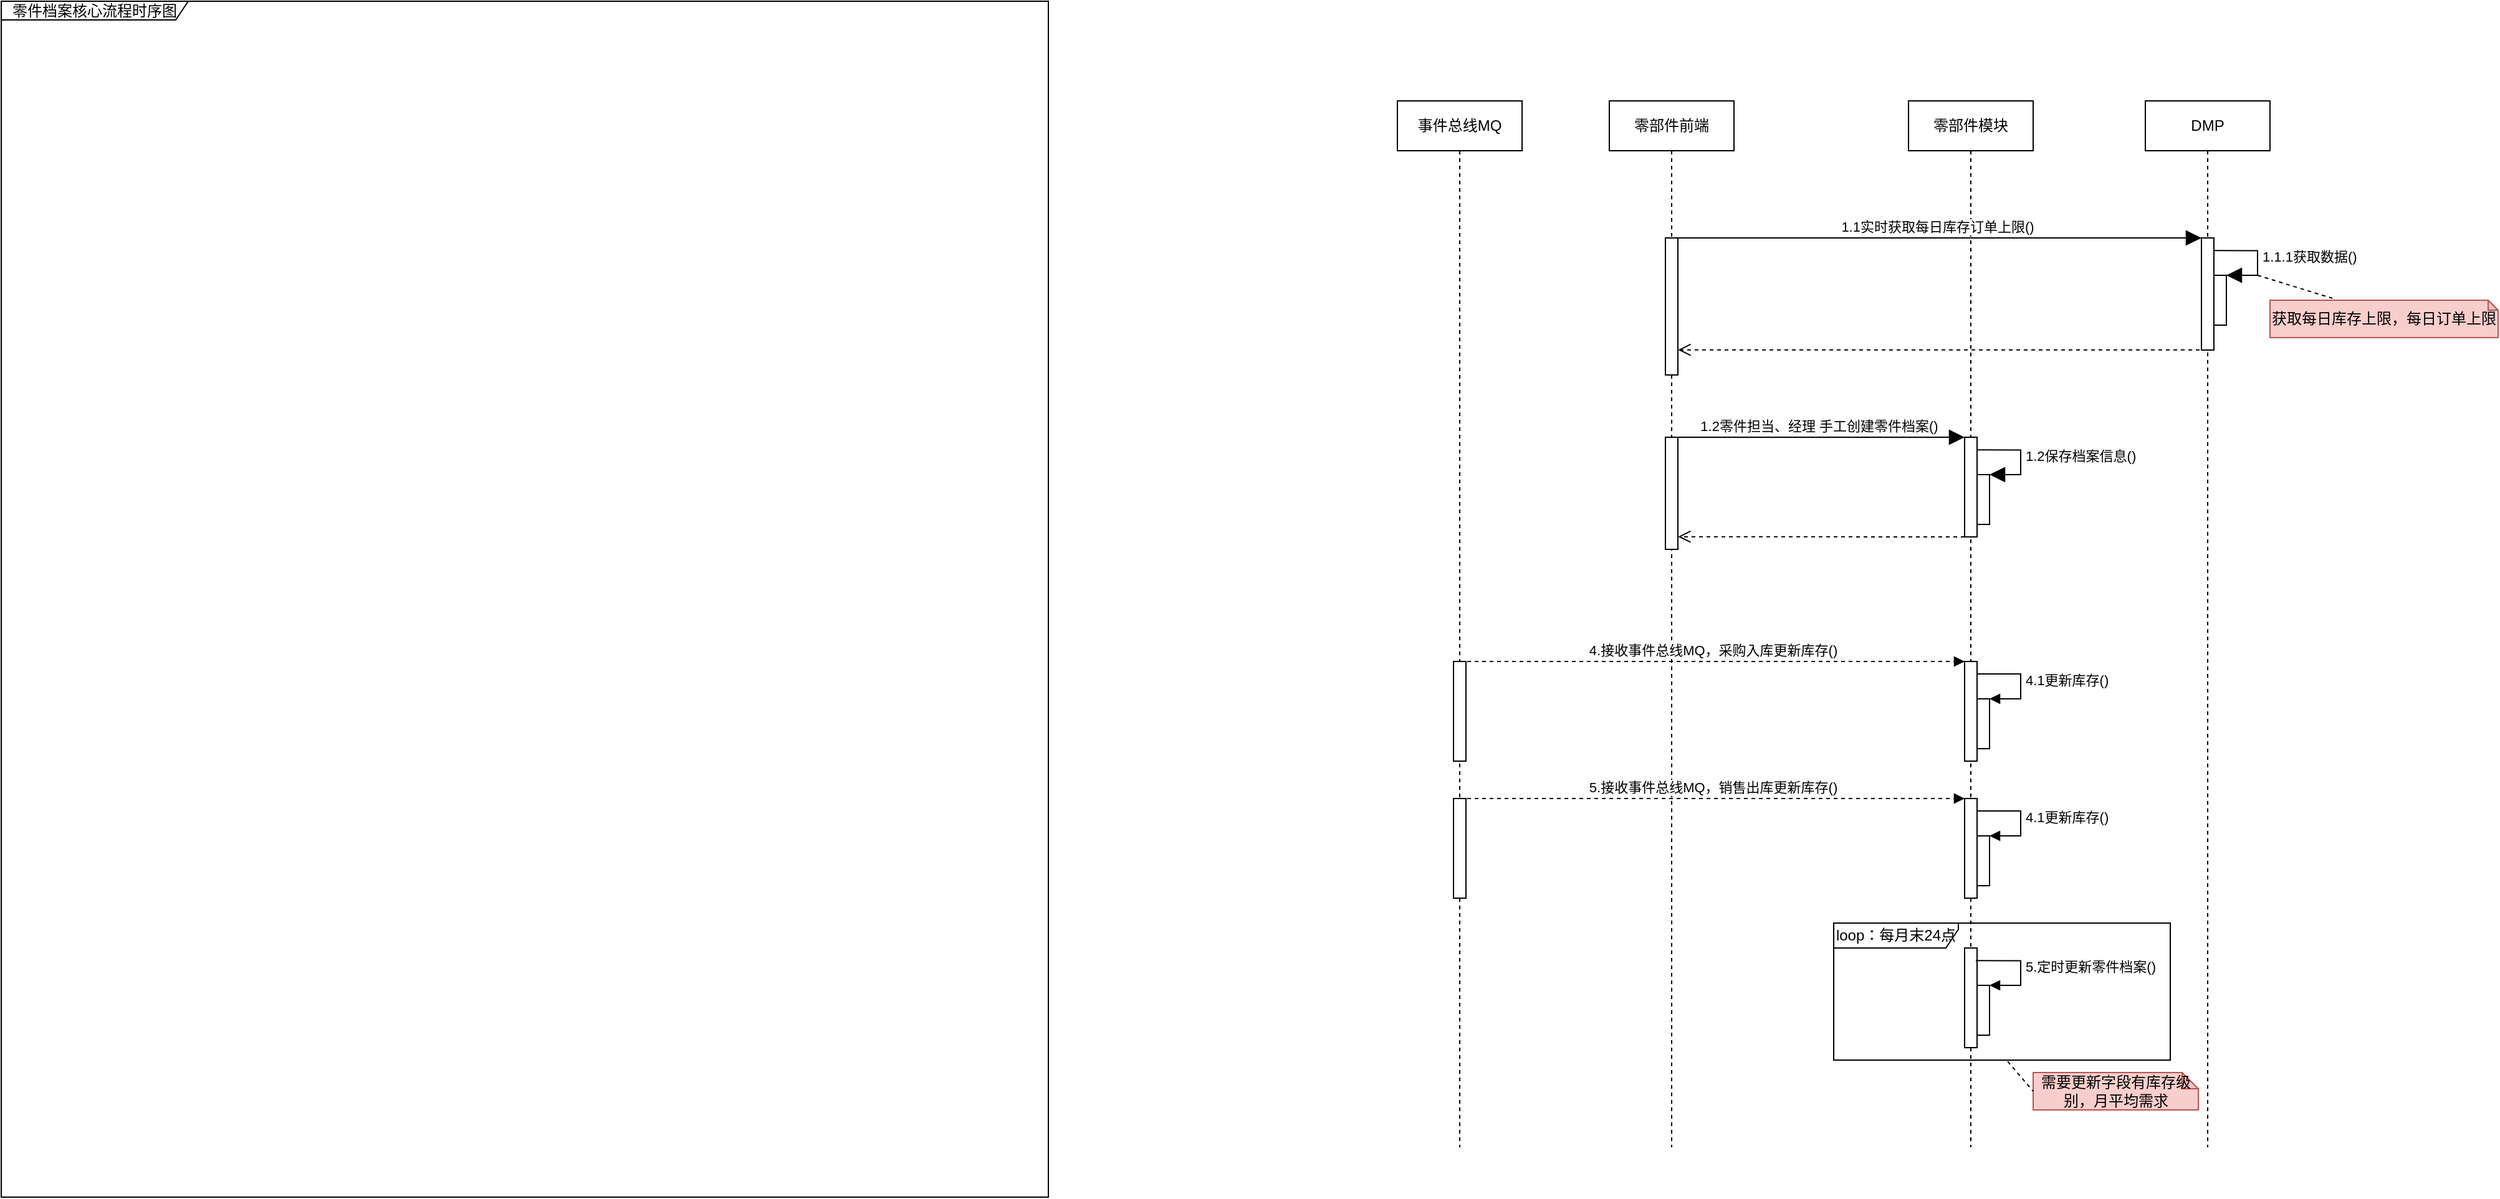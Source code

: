 <mxfile version="16.2.7" type="github" pages="5">
  <diagram id="lNsWtbDS4W3nq3S98e4k" name="时序图">
    <mxGraphModel dx="3204" dy="829" grid="1" gridSize="10" guides="1" tooltips="1" connect="1" arrows="1" fold="1" page="1" pageScale="1" pageWidth="827" pageHeight="1169" math="0" shadow="0">
      <root>
        <mxCell id="0" />
        <mxCell id="1" parent="0" />
        <mxCell id="JzbQq2mm33j0v5oRrmCY-1" value="零部件前端" style="shape=umlLifeline;perimeter=lifelinePerimeter;whiteSpace=wrap;html=1;container=1;collapsible=0;recursiveResize=0;outlineConnect=0;fillColor=#FFFFFF;" parent="1" vertex="1">
          <mxGeometry x="200" y="160" width="100" height="840" as="geometry" />
        </mxCell>
        <mxCell id="JzbQq2mm33j0v5oRrmCY-2" value="零部件模块" style="shape=umlLifeline;perimeter=lifelinePerimeter;whiteSpace=wrap;html=1;container=1;collapsible=0;recursiveResize=0;outlineConnect=0;fillColor=#FFFFFF;" parent="1" vertex="1">
          <mxGeometry x="440" y="160" width="100" height="840" as="geometry" />
        </mxCell>
        <mxCell id="3HUosEOKUJIBVcVZZFC8-4" value="" style="html=1;points=[];perimeter=orthogonalPerimeter;fillColor=#FFFFFF;" vertex="1" parent="JzbQq2mm33j0v5oRrmCY-2">
          <mxGeometry x="45" y="450" width="10" height="80" as="geometry" />
        </mxCell>
        <mxCell id="3HUosEOKUJIBVcVZZFC8-7" value="" style="html=1;points=[];perimeter=orthogonalPerimeter;fillColor=#FFFFFF;" vertex="1" parent="JzbQq2mm33j0v5oRrmCY-2">
          <mxGeometry x="55" y="480" width="10" height="40" as="geometry" />
        </mxCell>
        <mxCell id="3HUosEOKUJIBVcVZZFC8-8" value="4.1更新库存()" style="edgeStyle=orthogonalEdgeStyle;html=1;align=left;spacingLeft=2;endArrow=block;rounded=0;entryX=1;entryY=0;exitX=1.029;exitY=0.125;exitDx=0;exitDy=0;exitPerimeter=0;" edge="1" target="3HUosEOKUJIBVcVZZFC8-7" parent="JzbQq2mm33j0v5oRrmCY-2" source="3HUosEOKUJIBVcVZZFC8-4">
          <mxGeometry relative="1" as="geometry">
            <mxPoint x="60" y="460" as="sourcePoint" />
            <Array as="points">
              <mxPoint x="90" y="460" />
              <mxPoint x="90" y="480" />
            </Array>
          </mxGeometry>
        </mxCell>
        <mxCell id="3HUosEOKUJIBVcVZZFC8-14" value="" style="html=1;points=[];perimeter=orthogonalPerimeter;fillColor=#FFFFFF;" vertex="1" parent="JzbQq2mm33j0v5oRrmCY-2">
          <mxGeometry x="45" y="680" width="10" height="80" as="geometry" />
        </mxCell>
        <mxCell id="3HUosEOKUJIBVcVZZFC8-15" value="" style="html=1;points=[];perimeter=orthogonalPerimeter;fillColor=#FFFFFF;" vertex="1" parent="JzbQq2mm33j0v5oRrmCY-2">
          <mxGeometry x="55" y="710" width="10" height="40" as="geometry" />
        </mxCell>
        <mxCell id="3HUosEOKUJIBVcVZZFC8-16" value="5.定时更新零件档案()" style="edgeStyle=orthogonalEdgeStyle;html=1;align=left;spacingLeft=2;endArrow=block;rounded=0;entryX=1;entryY=0;exitX=0.904;exitY=0.127;exitDx=0;exitDy=0;exitPerimeter=0;" edge="1" target="3HUosEOKUJIBVcVZZFC8-15" parent="JzbQq2mm33j0v5oRrmCY-2" source="3HUosEOKUJIBVcVZZFC8-14">
          <mxGeometry relative="1" as="geometry">
            <mxPoint x="60" y="690" as="sourcePoint" />
            <Array as="points">
              <mxPoint x="90" y="690" />
              <mxPoint x="90" y="710" />
            </Array>
          </mxGeometry>
        </mxCell>
        <mxCell id="Kxamir6cGaUyaSLpq8aT-2" value="" style="html=1;points=[];perimeter=orthogonalPerimeter;fillColor=#FFFFFF;" parent="1" vertex="1">
          <mxGeometry x="245" y="430" width="10" height="90" as="geometry" />
        </mxCell>
        <mxCell id="Kxamir6cGaUyaSLpq8aT-3" value="" style="html=1;points=[];perimeter=orthogonalPerimeter;fillColor=#FFFFFF;" parent="1" vertex="1">
          <mxGeometry x="485" y="430" width="10" height="80" as="geometry" />
        </mxCell>
        <mxCell id="Kxamir6cGaUyaSLpq8aT-4" value="" style="html=1;points=[];perimeter=orthogonalPerimeter;fillColor=#FFFFFF;" parent="1" vertex="1">
          <mxGeometry x="495" y="460" width="10" height="40" as="geometry" />
        </mxCell>
        <mxCell id="Kxamir6cGaUyaSLpq8aT-5" value="1.2保存档案信息()" style="edgeStyle=orthogonalEdgeStyle;html=1;align=left;spacingLeft=2;endArrow=block;rounded=0;entryX=1;entryY=0;endSize=10;exitX=1.015;exitY=0.127;exitDx=0;exitDy=0;exitPerimeter=0;" parent="1" source="Kxamir6cGaUyaSLpq8aT-3" target="Kxamir6cGaUyaSLpq8aT-4" edge="1">
          <mxGeometry relative="1" as="geometry">
            <mxPoint x="60" y="280" as="sourcePoint" />
            <Array as="points">
              <mxPoint x="530" y="440" />
              <mxPoint x="530" y="460" />
            </Array>
          </mxGeometry>
        </mxCell>
        <mxCell id="Kxamir6cGaUyaSLpq8aT-6" value="1.2零件担当、经理 手工创建零件档案()" style="html=1;verticalAlign=bottom;endArrow=block;entryX=0;entryY=0;rounded=0;endSize=10;" parent="1" target="Kxamir6cGaUyaSLpq8aT-3" edge="1">
          <mxGeometry relative="1" as="geometry">
            <mxPoint x="250" y="430" as="sourcePoint" />
          </mxGeometry>
        </mxCell>
        <mxCell id="Kxamir6cGaUyaSLpq8aT-7" value="" style="html=1;verticalAlign=bottom;endArrow=open;dashed=1;endSize=8;exitX=0;exitY=0.95;rounded=0;entryX=1.017;entryY=0.948;entryDx=0;entryDy=0;entryPerimeter=0;" parent="1" edge="1">
          <mxGeometry relative="1" as="geometry">
            <mxPoint x="255.17" y="509.84" as="targetPoint" />
            <mxPoint x="485" y="510" as="sourcePoint" />
          </mxGeometry>
        </mxCell>
        <mxCell id="Kxamir6cGaUyaSLpq8aT-8" value="零件档案核心流程时序图" style="shape=umlFrame;whiteSpace=wrap;html=1;fillColor=#FFFFFF;width=150;height=15;" parent="1" vertex="1">
          <mxGeometry x="-1090" y="80" width="840" height="960" as="geometry" />
        </mxCell>
        <mxCell id="3HUosEOKUJIBVcVZZFC8-2" value="事件总线MQ" style="shape=umlLifeline;perimeter=lifelinePerimeter;whiteSpace=wrap;html=1;container=1;collapsible=0;recursiveResize=0;outlineConnect=0;fillColor=#FFFFFF;" vertex="1" parent="1">
          <mxGeometry x="30" y="160" width="100" height="840" as="geometry" />
        </mxCell>
        <mxCell id="3HUosEOKUJIBVcVZZFC8-3" value="" style="html=1;points=[];perimeter=orthogonalPerimeter;fillColor=#FFFFFF;" vertex="1" parent="3HUosEOKUJIBVcVZZFC8-2">
          <mxGeometry x="45" y="450" width="10" height="80" as="geometry" />
        </mxCell>
        <mxCell id="3HUosEOKUJIBVcVZZFC8-5" value="4.接收事件总线MQ，采购入库更新库存()" style="html=1;verticalAlign=bottom;endArrow=block;entryX=0;entryY=0;rounded=0;dashed=1;" edge="1" target="3HUosEOKUJIBVcVZZFC8-4" parent="1">
          <mxGeometry relative="1" as="geometry">
            <mxPoint x="80" y="610" as="sourcePoint" />
          </mxGeometry>
        </mxCell>
        <mxCell id="3HUosEOKUJIBVcVZZFC8-9" value="" style="html=1;points=[];perimeter=orthogonalPerimeter;fillColor=#FFFFFF;" vertex="1" parent="1">
          <mxGeometry x="485" y="720" width="10" height="80" as="geometry" />
        </mxCell>
        <mxCell id="3HUosEOKUJIBVcVZZFC8-10" value="" style="html=1;points=[];perimeter=orthogonalPerimeter;fillColor=#FFFFFF;" vertex="1" parent="1">
          <mxGeometry x="495" y="750" width="10" height="40" as="geometry" />
        </mxCell>
        <mxCell id="3HUosEOKUJIBVcVZZFC8-11" value="4.1更新库存()" style="edgeStyle=orthogonalEdgeStyle;html=1;align=left;spacingLeft=2;endArrow=block;rounded=0;entryX=1;entryY=0;exitX=1.029;exitY=0.125;exitDx=0;exitDy=0;exitPerimeter=0;" edge="1" parent="1" source="3HUosEOKUJIBVcVZZFC8-9" target="3HUosEOKUJIBVcVZZFC8-10">
          <mxGeometry relative="1" as="geometry">
            <mxPoint x="60" y="570" as="sourcePoint" />
            <Array as="points">
              <mxPoint x="530" y="730" />
              <mxPoint x="530" y="750" />
            </Array>
          </mxGeometry>
        </mxCell>
        <mxCell id="3HUosEOKUJIBVcVZZFC8-12" value="" style="html=1;points=[];perimeter=orthogonalPerimeter;fillColor=#FFFFFF;" vertex="1" parent="1">
          <mxGeometry x="75" y="720" width="10" height="80" as="geometry" />
        </mxCell>
        <mxCell id="3HUosEOKUJIBVcVZZFC8-13" value="5.接收事件总线MQ，销售出库更新库存()" style="html=1;verticalAlign=bottom;endArrow=block;entryX=0;entryY=0;rounded=0;dashed=1;" edge="1" parent="1" target="3HUosEOKUJIBVcVZZFC8-9">
          <mxGeometry relative="1" as="geometry">
            <mxPoint x="80" y="720" as="sourcePoint" />
          </mxGeometry>
        </mxCell>
        <mxCell id="3HUosEOKUJIBVcVZZFC8-17" value="loop：每月末24点" style="shape=umlFrame;whiteSpace=wrap;html=1;fillColor=#FFFFFF;width=100;height=20;" vertex="1" parent="1">
          <mxGeometry x="380" y="820" width="270" height="110" as="geometry" />
        </mxCell>
        <mxCell id="3HUosEOKUJIBVcVZZFC8-18" value="需要更新字段有库存级别，月平均需求" style="shape=note;whiteSpace=wrap;html=1;backgroundOutline=1;darkOpacity=0.05;fillColor=#f8cecc;size=13;strokeColor=#b85450;" vertex="1" parent="1">
          <mxGeometry x="540" y="940" width="132.5" height="30" as="geometry" />
        </mxCell>
        <mxCell id="3HUosEOKUJIBVcVZZFC8-19" value="" style="endArrow=none;dashed=1;html=1;rounded=0;entryX=0;entryY=0.5;entryDx=0;entryDy=0;entryPerimeter=0;exitX=0.517;exitY=1.01;exitDx=0;exitDy=0;exitPerimeter=0;" edge="1" parent="1" source="3HUosEOKUJIBVcVZZFC8-17" target="3HUosEOKUJIBVcVZZFC8-18">
          <mxGeometry width="50" height="50" relative="1" as="geometry">
            <mxPoint x="800" y="790" as="sourcePoint" />
            <mxPoint x="850" y="740" as="targetPoint" />
          </mxGeometry>
        </mxCell>
        <mxCell id="7WFcRuY0L4WxOT2ca1TB-1" value="" style="html=1;points=[];perimeter=orthogonalPerimeter;fillColor=#FFFFFF;" vertex="1" parent="1">
          <mxGeometry x="245" y="270" width="10" height="110" as="geometry" />
        </mxCell>
        <mxCell id="7WFcRuY0L4WxOT2ca1TB-3" value="" style="html=1;points=[];perimeter=orthogonalPerimeter;fillColor=#FFFFFF;" vertex="1" parent="1">
          <mxGeometry x="685" y="300" width="10" height="40" as="geometry" />
        </mxCell>
        <mxCell id="7WFcRuY0L4WxOT2ca1TB-4" value="1.1.1获取数据()" style="edgeStyle=orthogonalEdgeStyle;html=1;align=left;spacingLeft=2;endArrow=block;rounded=0;entryX=1;entryY=0;endSize=10;exitX=1.015;exitY=0.127;exitDx=0;exitDy=0;exitPerimeter=0;" edge="1" parent="1" target="7WFcRuY0L4WxOT2ca1TB-3">
          <mxGeometry relative="1" as="geometry">
            <mxPoint x="685.15" y="280.16" as="sourcePoint" />
            <Array as="points">
              <mxPoint x="720" y="280" />
              <mxPoint x="720" y="300" />
            </Array>
          </mxGeometry>
        </mxCell>
        <mxCell id="7WFcRuY0L4WxOT2ca1TB-5" value="1.1实时获取每日库存订单上限()" style="html=1;verticalAlign=bottom;endArrow=block;entryX=0;entryY=0;rounded=0;endSize=10;" edge="1" parent="1">
          <mxGeometry relative="1" as="geometry">
            <mxPoint x="250" y="270" as="sourcePoint" />
            <mxPoint x="675" y="270" as="targetPoint" />
          </mxGeometry>
        </mxCell>
        <mxCell id="7WFcRuY0L4WxOT2ca1TB-6" value="" style="html=1;verticalAlign=bottom;endArrow=open;dashed=1;endSize=8;rounded=0;entryX=1.017;entryY=0.948;entryDx=0;entryDy=0;entryPerimeter=0;" edge="1" parent="1">
          <mxGeometry relative="1" as="geometry">
            <mxPoint x="255.17" y="359.84" as="targetPoint" />
            <mxPoint x="679.5" y="359.84" as="sourcePoint" />
          </mxGeometry>
        </mxCell>
        <mxCell id="7WFcRuY0L4WxOT2ca1TB-8" value="DMP" style="shape=umlLifeline;perimeter=lifelinePerimeter;whiteSpace=wrap;html=1;container=1;collapsible=0;recursiveResize=0;outlineConnect=0;fillColor=#FFFFFF;" vertex="1" parent="1">
          <mxGeometry x="630" y="160" width="100" height="840" as="geometry" />
        </mxCell>
        <mxCell id="7WFcRuY0L4WxOT2ca1TB-9" value="" style="html=1;points=[];perimeter=orthogonalPerimeter;fillColor=#FFFFFF;" vertex="1" parent="1">
          <mxGeometry x="675" y="270" width="10" height="90" as="geometry" />
        </mxCell>
        <mxCell id="7WFcRuY0L4WxOT2ca1TB-10" value="获取每日库存上限，每日订单上限" style="shape=note;whiteSpace=wrap;html=1;backgroundOutline=1;darkOpacity=0.05;fillColor=#f8cecc;strokeColor=#b85450;size=8;" vertex="1" parent="1">
          <mxGeometry x="730" y="320" width="183" height="30" as="geometry" />
        </mxCell>
        <mxCell id="7WFcRuY0L4WxOT2ca1TB-11" value="" style="endArrow=none;dashed=1;html=1;rounded=0;fontColor=#393939;entryX=0.273;entryY=-0.053;entryDx=0;entryDy=0;entryPerimeter=0;" edge="1" parent="1" target="7WFcRuY0L4WxOT2ca1TB-10">
          <mxGeometry width="50" height="50" relative="1" as="geometry">
            <mxPoint x="720" y="300" as="sourcePoint" />
            <mxPoint x="500" y="300" as="targetPoint" />
          </mxGeometry>
        </mxCell>
      </root>
    </mxGraphModel>
  </diagram>
  <diagram id="8zh-h9Z2tof5ClCRBATN" name="创建-行为图">
    <mxGraphModel dx="1632" dy="873" grid="1" gridSize="10" guides="1" tooltips="1" connect="1" arrows="1" fold="1" page="1" pageScale="1" pageWidth="827" pageHeight="1169" math="0" shadow="0">
      <root>
        <mxCell id="YmrrJd9TlxPIf48FfeS8-0" />
        <mxCell id="YmrrJd9TlxPIf48FfeS8-1" parent="YmrrJd9TlxPIf48FfeS8-0" />
        <mxCell id="JcWs-fYai21qoD7B6LRc-0" value="零部件前端" style="shape=umlLifeline;perimeter=lifelinePerimeter;whiteSpace=wrap;html=1;container=1;collapsible=0;recursiveResize=0;outlineConnect=0;fillColor=#FFFFFF;" parent="YmrrJd9TlxPIf48FfeS8-1" vertex="1">
          <mxGeometry x="200" y="160" width="100" height="1100" as="geometry" />
        </mxCell>
        <mxCell id="JcWs-fYai21qoD7B6LRc-101" value="" style="html=1;points=[];perimeter=orthogonalPerimeter;fillColor=#FFFFFF;" parent="JcWs-fYai21qoD7B6LRc-0" vertex="1">
          <mxGeometry x="45" y="80" width="10" height="240" as="geometry" />
        </mxCell>
        <mxCell id="JcWs-fYai21qoD7B6LRc-2" value="接口-BFF服务" style="shape=umlLifeline;perimeter=lifelinePerimeter;whiteSpace=wrap;html=1;container=1;collapsible=0;recursiveResize=0;outlineConnect=0;fillColor=#FFFFFF;" parent="YmrrJd9TlxPIf48FfeS8-1" vertex="1">
          <mxGeometry x="390" y="160" width="100" height="1100" as="geometry" />
        </mxCell>
        <mxCell id="JcWs-fYai21qoD7B6LRc-102" value="" style="html=1;points=[];perimeter=orthogonalPerimeter;fillColor=#FFFFFF;" parent="JcWs-fYai21qoD7B6LRc-2" vertex="1">
          <mxGeometry x="45" y="80" width="10" height="230" as="geometry" />
        </mxCell>
        <mxCell id="JcWs-fYai21qoD7B6LRc-106" value="" style="html=1;verticalAlign=bottom;endArrow=open;dashed=1;endSize=8;exitX=0;exitY=0.95;rounded=0;" parent="JcWs-fYai21qoD7B6LRc-2" target="JcWs-fYai21qoD7B6LRc-101" edge="1">
          <mxGeometry relative="1" as="geometry">
            <mxPoint x="-15" y="310" as="targetPoint" />
            <mxPoint x="55" y="310" as="sourcePoint" />
          </mxGeometry>
        </mxCell>
        <mxCell id="JcWs-fYai21qoD7B6LRc-26" value="创建零件档案-行为图" style="shape=umlFrame;whiteSpace=wrap;html=1;fillColor=#FFFFFF;width=150;height=15;" parent="YmrrJd9TlxPIf48FfeS8-1" vertex="1">
          <mxGeometry x="190" y="130" width="780" height="1130" as="geometry" />
        </mxCell>
        <mxCell id="JcWs-fYai21qoD7B6LRc-99" value="领域层-零件基础原子服务" style="shape=umlLifeline;perimeter=lifelinePerimeter;whiteSpace=wrap;html=1;container=1;collapsible=0;recursiveResize=0;outlineConnect=0;fillColor=#FFFFFF;" parent="YmrrJd9TlxPIf48FfeS8-1" vertex="1">
          <mxGeometry x="730" y="160" width="100" height="1100" as="geometry" />
        </mxCell>
        <mxCell id="2oTEtKUvDgurEUWqahL2-2" value="" style="html=1;points=[];perimeter=orthogonalPerimeter;fillColor=#FFFFFF;" parent="JcWs-fYai21qoD7B6LRc-99" vertex="1">
          <mxGeometry x="45" y="202" width="10" height="80" as="geometry" />
        </mxCell>
        <mxCell id="2oTEtKUvDgurEUWqahL2-5" value="" style="html=1;points=[];perimeter=orthogonalPerimeter;fillColor=#FFFFFF;" parent="JcWs-fYai21qoD7B6LRc-99" vertex="1">
          <mxGeometry x="55" y="232" width="10" height="40" as="geometry" />
        </mxCell>
        <mxCell id="2oTEtKUvDgurEUWqahL2-6" value="1.1.2.1查询零件()" style="edgeStyle=orthogonalEdgeStyle;html=1;align=left;spacingLeft=2;endArrow=block;rounded=0;entryX=1;entryY=0;endSize=10;exitX=0.987;exitY=0.125;exitDx=0;exitDy=0;exitPerimeter=0;" parent="JcWs-fYai21qoD7B6LRc-99" source="2oTEtKUvDgurEUWqahL2-2" target="2oTEtKUvDgurEUWqahL2-5" edge="1">
          <mxGeometry relative="1" as="geometry">
            <mxPoint x="60" y="212" as="sourcePoint" />
            <Array as="points">
              <mxPoint x="90" y="212" />
              <mxPoint x="90" y="232" />
            </Array>
          </mxGeometry>
        </mxCell>
        <mxCell id="JcWs-fYai21qoD7B6LRc-100" value="应用层-零部件聚合服务" style="shape=umlLifeline;perimeter=lifelinePerimeter;whiteSpace=wrap;html=1;container=1;collapsible=0;recursiveResize=0;outlineConnect=0;fillColor=#FFFFFF;" parent="YmrrJd9TlxPIf48FfeS8-1" vertex="1">
          <mxGeometry x="560" y="160" width="100" height="1100" as="geometry" />
        </mxCell>
        <mxCell id="2oTEtKUvDgurEUWqahL2-0" value="" style="html=1;points=[];perimeter=orthogonalPerimeter;fillColor=#FFFFFF;" parent="JcWs-fYai21qoD7B6LRc-100" vertex="1">
          <mxGeometry x="-115" y="130" width="10" height="40" as="geometry" />
        </mxCell>
        <mxCell id="2oTEtKUvDgurEUWqahL2-1" value="1.1.1参数合规性校验()" style="edgeStyle=orthogonalEdgeStyle;html=1;align=left;spacingLeft=2;endArrow=block;rounded=0;entryX=1;entryY=0;endSize=10;exitX=1.041;exitY=0.1;exitDx=0;exitDy=0;exitPerimeter=0;" parent="JcWs-fYai21qoD7B6LRc-100" target="2oTEtKUvDgurEUWqahL2-0" edge="1">
          <mxGeometry relative="1" as="geometry">
            <mxPoint x="-114.59" y="110" as="sourcePoint" />
            <Array as="points">
              <mxPoint x="-80" y="110" />
              <mxPoint x="-80" y="130" />
            </Array>
          </mxGeometry>
        </mxCell>
        <mxCell id="JcWs-fYai21qoD7B6LRc-105" value="1.1获取零件主信息()" style="html=1;verticalAlign=bottom;endArrow=block;rounded=0;endSize=10;" parent="YmrrJd9TlxPIf48FfeS8-1" edge="1">
          <mxGeometry relative="1" as="geometry">
            <mxPoint x="255.1" y="240" as="sourcePoint" />
            <mxPoint x="435" y="240" as="targetPoint" />
          </mxGeometry>
        </mxCell>
        <mxCell id="2oTEtKUvDgurEUWqahL2-3" value="1.1.2查询零件信息()" style="html=1;verticalAlign=bottom;endArrow=block;entryX=0;entryY=0;rounded=0;endSize=10;exitX=1.025;exitY=0.531;exitDx=0;exitDy=0;exitPerimeter=0;" parent="YmrrJd9TlxPIf48FfeS8-1" target="2oTEtKUvDgurEUWqahL2-2" edge="1" source="JcWs-fYai21qoD7B6LRc-102">
          <mxGeometry relative="1" as="geometry">
            <mxPoint x="450" y="362" as="sourcePoint" />
          </mxGeometry>
        </mxCell>
        <mxCell id="2oTEtKUvDgurEUWqahL2-4" value="" style="html=1;verticalAlign=bottom;endArrow=open;dashed=1;endSize=8;exitX=0;exitY=0.95;rounded=0;entryX=0.948;entryY=0.878;entryDx=0;entryDy=0;entryPerimeter=0;" parent="YmrrJd9TlxPIf48FfeS8-1" edge="1" target="JcWs-fYai21qoD7B6LRc-102">
          <mxGeometry relative="1" as="geometry">
            <mxPoint x="615" y="442" as="targetPoint" />
            <mxPoint x="775" y="442" as="sourcePoint" />
          </mxGeometry>
        </mxCell>
        <mxCell id="2oTEtKUvDgurEUWqahL2-8" value="通过用户输入的零件号&lt;br&gt;或名称去获取" style="shape=note;whiteSpace=wrap;html=1;backgroundOutline=1;darkOpacity=0.05;fillColor=#f8cecc;size=7;strokeColor=#b85450;" parent="YmrrJd9TlxPIf48FfeS8-1" vertex="1">
          <mxGeometry x="827" y="330" width="123" height="30" as="geometry" />
        </mxCell>
        <mxCell id="2oTEtKUvDgurEUWqahL2-9" value="" style="html=1;points=[];perimeter=orthogonalPerimeter;fillColor=#FFFFFF;" parent="YmrrJd9TlxPIf48FfeS8-1" vertex="1">
          <mxGeometry x="245" y="520" width="10" height="160" as="geometry" />
        </mxCell>
        <mxCell id="2oTEtKUvDgurEUWqahL2-10" value="" style="html=1;points=[];perimeter=orthogonalPerimeter;fillColor=#FFFFFF;" parent="YmrrJd9TlxPIf48FfeS8-1" vertex="1">
          <mxGeometry x="435" y="520" width="10" height="150" as="geometry" />
        </mxCell>
        <mxCell id="2oTEtKUvDgurEUWqahL2-11" value="" style="html=1;verticalAlign=bottom;endArrow=open;dashed=1;endSize=8;rounded=0;" parent="YmrrJd9TlxPIf48FfeS8-1" edge="1">
          <mxGeometry relative="1" as="geometry">
            <mxPoint x="255" y="670" as="targetPoint" />
            <mxPoint x="439.5" y="670" as="sourcePoint" />
          </mxGeometry>
        </mxCell>
        <mxCell id="2oTEtKUvDgurEUWqahL2-12" value="" style="html=1;points=[];perimeter=orthogonalPerimeter;fillColor=#FFFFFF;" parent="YmrrJd9TlxPIf48FfeS8-1" vertex="1">
          <mxGeometry x="775" y="553" width="10" height="80" as="geometry" />
        </mxCell>
        <mxCell id="2oTEtKUvDgurEUWqahL2-13" value="" style="html=1;points=[];perimeter=orthogonalPerimeter;fillColor=#FFFFFF;" parent="YmrrJd9TlxPIf48FfeS8-1" vertex="1">
          <mxGeometry x="785" y="583" width="10" height="40" as="geometry" />
        </mxCell>
        <mxCell id="2oTEtKUvDgurEUWqahL2-14" value="1.2.1.1查询零件分类()" style="edgeStyle=orthogonalEdgeStyle;html=1;align=left;spacingLeft=2;endArrow=block;rounded=0;entryX=1;entryY=0;endSize=10;exitX=0.987;exitY=0.125;exitDx=0;exitDy=0;exitPerimeter=0;" parent="YmrrJd9TlxPIf48FfeS8-1" source="2oTEtKUvDgurEUWqahL2-12" target="2oTEtKUvDgurEUWqahL2-13" edge="1">
          <mxGeometry relative="1" as="geometry">
            <mxPoint x="60" y="403" as="sourcePoint" />
            <Array as="points">
              <mxPoint x="820" y="563" />
              <mxPoint x="820" y="583" />
            </Array>
          </mxGeometry>
        </mxCell>
        <mxCell id="2oTEtKUvDgurEUWqahL2-19" value="1.2获取零件分类信息()" style="html=1;verticalAlign=bottom;endArrow=block;rounded=0;endSize=10;" parent="YmrrJd9TlxPIf48FfeS8-1" edge="1">
          <mxGeometry relative="1" as="geometry">
            <mxPoint x="255.1" y="520" as="sourcePoint" />
            <mxPoint x="435" y="520" as="targetPoint" />
          </mxGeometry>
        </mxCell>
        <mxCell id="2oTEtKUvDgurEUWqahL2-20" value="1.2.1查询零件分类信息()" style="html=1;verticalAlign=bottom;endArrow=block;entryX=0;entryY=0;rounded=0;endSize=10;exitX=0.956;exitY=0.283;exitDx=0;exitDy=0;exitPerimeter=0;" parent="YmrrJd9TlxPIf48FfeS8-1" target="2oTEtKUvDgurEUWqahL2-12" edge="1">
          <mxGeometry relative="1" as="geometry">
            <mxPoint x="444.56" y="552.45" as="sourcePoint" />
          </mxGeometry>
        </mxCell>
        <mxCell id="2oTEtKUvDgurEUWqahL2-21" value="" style="html=1;verticalAlign=bottom;endArrow=open;dashed=1;endSize=8;exitX=0;exitY=0.95;rounded=0;entryX=1.015;entryY=0.823;entryDx=0;entryDy=0;entryPerimeter=0;" parent="YmrrJd9TlxPIf48FfeS8-1" edge="1">
          <mxGeometry relative="1" as="geometry">
            <mxPoint x="445.15" y="633.45" as="targetPoint" />
            <mxPoint x="775" y="633" as="sourcePoint" />
          </mxGeometry>
        </mxCell>
        <mxCell id="dJslFrM7V2pfln8Kt-XX-0" value="" style="html=1;points=[];perimeter=orthogonalPerimeter;fillColor=#FFFFFF;" parent="YmrrJd9TlxPIf48FfeS8-1" vertex="1">
          <mxGeometry x="245" y="720" width="10" height="240" as="geometry" />
        </mxCell>
        <mxCell id="dJslFrM7V2pfln8Kt-XX-1" value="" style="html=1;points=[];perimeter=orthogonalPerimeter;fillColor=#FFFFFF;" parent="YmrrJd9TlxPIf48FfeS8-1" vertex="1">
          <mxGeometry x="435" y="720" width="10" height="230" as="geometry" />
        </mxCell>
        <mxCell id="dJslFrM7V2pfln8Kt-XX-2" value="" style="html=1;verticalAlign=bottom;endArrow=open;dashed=1;endSize=8;exitX=0;exitY=0.95;rounded=0;" parent="YmrrJd9TlxPIf48FfeS8-1" target="dJslFrM7V2pfln8Kt-XX-0" edge="1">
          <mxGeometry relative="1" as="geometry">
            <mxPoint x="-15" y="790" as="targetPoint" />
            <mxPoint x="445" y="950" as="sourcePoint" />
          </mxGeometry>
        </mxCell>
        <mxCell id="dJslFrM7V2pfln8Kt-XX-3" value="" style="html=1;points=[];perimeter=orthogonalPerimeter;fillColor=#FFFFFF;" parent="YmrrJd9TlxPIf48FfeS8-1" vertex="1">
          <mxGeometry x="775" y="832" width="10" height="80" as="geometry" />
        </mxCell>
        <mxCell id="dJslFrM7V2pfln8Kt-XX-4" value="" style="html=1;points=[];perimeter=orthogonalPerimeter;fillColor=#FFFFFF;" parent="YmrrJd9TlxPIf48FfeS8-1" vertex="1">
          <mxGeometry x="785" y="862" width="10" height="40" as="geometry" />
        </mxCell>
        <mxCell id="dJslFrM7V2pfln8Kt-XX-5" value="1.3.2.1查询货位信息()" style="edgeStyle=orthogonalEdgeStyle;html=1;align=left;spacingLeft=2;endArrow=block;rounded=0;entryX=1;entryY=0;endSize=10;exitX=0.987;exitY=0.125;exitDx=0;exitDy=0;exitPerimeter=0;" parent="YmrrJd9TlxPIf48FfeS8-1" source="dJslFrM7V2pfln8Kt-XX-3" target="dJslFrM7V2pfln8Kt-XX-4" edge="1">
          <mxGeometry relative="1" as="geometry">
            <mxPoint x="60" y="682" as="sourcePoint" />
            <Array as="points">
              <mxPoint x="820" y="842" />
              <mxPoint x="820" y="862" />
            </Array>
          </mxGeometry>
        </mxCell>
        <mxCell id="dJslFrM7V2pfln8Kt-XX-8" value="" style="html=1;points=[];perimeter=orthogonalPerimeter;fillColor=#FFFFFF;" parent="YmrrJd9TlxPIf48FfeS8-1" vertex="1">
          <mxGeometry x="445" y="756" width="10" height="40" as="geometry" />
        </mxCell>
        <mxCell id="dJslFrM7V2pfln8Kt-XX-9" value="1.3.1参数合规性校验()" style="edgeStyle=orthogonalEdgeStyle;html=1;align=left;spacingLeft=2;endArrow=block;rounded=0;entryX=1;entryY=0;endSize=10;exitX=1.041;exitY=0.1;exitDx=0;exitDy=0;exitPerimeter=0;" parent="YmrrJd9TlxPIf48FfeS8-1" target="dJslFrM7V2pfln8Kt-XX-8" edge="1">
          <mxGeometry relative="1" as="geometry">
            <mxPoint x="445.41" y="736" as="sourcePoint" />
            <Array as="points">
              <mxPoint x="480" y="736" />
              <mxPoint x="480" y="756" />
            </Array>
          </mxGeometry>
        </mxCell>
        <mxCell id="dJslFrM7V2pfln8Kt-XX-10" value="1.3获取零件货位信息()" style="html=1;verticalAlign=bottom;endArrow=block;rounded=0;endSize=10;" parent="YmrrJd9TlxPIf48FfeS8-1" edge="1">
          <mxGeometry relative="1" as="geometry">
            <mxPoint x="255.1" y="720" as="sourcePoint" />
            <mxPoint x="435" y="720" as="targetPoint" />
          </mxGeometry>
        </mxCell>
        <mxCell id="dJslFrM7V2pfln8Kt-XX-11" value="1.3.2查询货位信息()" style="html=1;verticalAlign=bottom;endArrow=block;entryX=0;entryY=0;rounded=0;endSize=10;exitX=0.959;exitY=0.527;exitDx=0;exitDy=0;exitPerimeter=0;" parent="YmrrJd9TlxPIf48FfeS8-1" target="dJslFrM7V2pfln8Kt-XX-3" edge="1">
          <mxGeometry relative="1" as="geometry">
            <mxPoint x="444.59" y="831.21" as="sourcePoint" />
          </mxGeometry>
        </mxCell>
        <mxCell id="dJslFrM7V2pfln8Kt-XX-12" value="" style="html=1;verticalAlign=bottom;endArrow=open;dashed=1;endSize=8;exitX=0;exitY=0.95;rounded=0;entryX=1.02;entryY=0.877;entryDx=0;entryDy=0;entryPerimeter=0;" parent="YmrrJd9TlxPIf48FfeS8-1" edge="1">
          <mxGeometry relative="1" as="geometry">
            <mxPoint x="445.2" y="911.71" as="targetPoint" />
            <mxPoint x="775" y="912" as="sourcePoint" />
          </mxGeometry>
        </mxCell>
        <mxCell id="dJslFrM7V2pfln8Kt-XX-14" value="通过用户输入的零件号或者货位号去获取" style="shape=note;whiteSpace=wrap;html=1;backgroundOutline=1;darkOpacity=0.05;fillColor=#f8cecc;size=7;strokeColor=#b85450;" parent="YmrrJd9TlxPIf48FfeS8-1" vertex="1">
          <mxGeometry x="827" y="802" width="123" height="30" as="geometry" />
        </mxCell>
        <mxCell id="dJslFrM7V2pfln8Kt-XX-16" value="" style="html=1;points=[];perimeter=orthogonalPerimeter;fillColor=#FFFFFF;" parent="YmrrJd9TlxPIf48FfeS8-1" vertex="1">
          <mxGeometry x="245" y="1010" width="10" height="240" as="geometry" />
        </mxCell>
        <mxCell id="dJslFrM7V2pfln8Kt-XX-17" value="" style="html=1;points=[];perimeter=orthogonalPerimeter;fillColor=#FFFFFF;" parent="YmrrJd9TlxPIf48FfeS8-1" vertex="1">
          <mxGeometry x="435" y="1010" width="10" height="230" as="geometry" />
        </mxCell>
        <mxCell id="dJslFrM7V2pfln8Kt-XX-18" value="" style="html=1;verticalAlign=bottom;endArrow=open;dashed=1;endSize=8;exitX=0;exitY=0.95;rounded=0;" parent="YmrrJd9TlxPIf48FfeS8-1" target="dJslFrM7V2pfln8Kt-XX-16" edge="1">
          <mxGeometry relative="1" as="geometry">
            <mxPoint x="-15" y="1080" as="targetPoint" />
            <mxPoint x="445" y="1240" as="sourcePoint" />
          </mxGeometry>
        </mxCell>
        <mxCell id="dJslFrM7V2pfln8Kt-XX-19" value="" style="html=1;points=[];perimeter=orthogonalPerimeter;fillColor=#FFFFFF;" parent="YmrrJd9TlxPIf48FfeS8-1" vertex="1">
          <mxGeometry x="775" y="1132" width="10" height="80" as="geometry" />
        </mxCell>
        <mxCell id="dJslFrM7V2pfln8Kt-XX-20" value="" style="html=1;points=[];perimeter=orthogonalPerimeter;fillColor=#FFFFFF;" parent="YmrrJd9TlxPIf48FfeS8-1" vertex="1">
          <mxGeometry x="785" y="1162" width="10" height="40" as="geometry" />
        </mxCell>
        <mxCell id="dJslFrM7V2pfln8Kt-XX-21" value="1.4.2.1.1保存零件档案()" style="edgeStyle=orthogonalEdgeStyle;html=1;align=left;spacingLeft=2;endArrow=block;rounded=0;entryX=1;entryY=0;endSize=10;exitX=0.987;exitY=0.125;exitDx=0;exitDy=0;exitPerimeter=0;" parent="YmrrJd9TlxPIf48FfeS8-1" source="dJslFrM7V2pfln8Kt-XX-19" target="dJslFrM7V2pfln8Kt-XX-20" edge="1">
          <mxGeometry relative="1" as="geometry">
            <mxPoint x="60" y="982" as="sourcePoint" />
            <Array as="points">
              <mxPoint x="820" y="1142" />
              <mxPoint x="820" y="1162" />
            </Array>
          </mxGeometry>
        </mxCell>
        <mxCell id="dJslFrM7V2pfln8Kt-XX-22" value="" style="html=1;points=[];perimeter=orthogonalPerimeter;fillColor=#FFFFFF;" parent="YmrrJd9TlxPIf48FfeS8-1" vertex="1">
          <mxGeometry x="605" y="1120" width="10" height="110" as="geometry" />
        </mxCell>
        <mxCell id="dJslFrM7V2pfln8Kt-XX-23" value="1.4.2调用基础设置聚合&lt;br&gt;零件担当人创建零件档案()" style="html=1;verticalAlign=bottom;endArrow=block;rounded=0;endSize=10;exitX=1.046;exitY=0.087;exitDx=0;exitDy=0;exitPerimeter=0;" parent="YmrrJd9TlxPIf48FfeS8-1" edge="1">
          <mxGeometry relative="1" as="geometry">
            <mxPoint x="445.46" y="1120.01" as="sourcePoint" />
            <mxPoint x="605" y="1120" as="targetPoint" />
          </mxGeometry>
        </mxCell>
        <mxCell id="dJslFrM7V2pfln8Kt-XX-24" value="" style="html=1;points=[];perimeter=orthogonalPerimeter;fillColor=#FFFFFF;" parent="YmrrJd9TlxPIf48FfeS8-1" vertex="1">
          <mxGeometry x="445" y="1043" width="10" height="40" as="geometry" />
        </mxCell>
        <mxCell id="dJslFrM7V2pfln8Kt-XX-25" value="1.4.1参数合规性校验()" style="edgeStyle=orthogonalEdgeStyle;html=1;align=left;spacingLeft=2;endArrow=block;rounded=0;entryX=1;entryY=0;endSize=10;exitX=1.041;exitY=0.1;exitDx=0;exitDy=0;exitPerimeter=0;" parent="YmrrJd9TlxPIf48FfeS8-1" target="dJslFrM7V2pfln8Kt-XX-24" edge="1">
          <mxGeometry relative="1" as="geometry">
            <mxPoint x="445.41" y="1023" as="sourcePoint" />
            <Array as="points">
              <mxPoint x="480" y="1023" />
              <mxPoint x="480" y="1043" />
            </Array>
          </mxGeometry>
        </mxCell>
        <mxCell id="dJslFrM7V2pfln8Kt-XX-26" value="1.4零件担当人创建零件档案()" style="html=1;verticalAlign=bottom;endArrow=block;rounded=0;endSize=10;" parent="YmrrJd9TlxPIf48FfeS8-1" edge="1">
          <mxGeometry relative="1" as="geometry">
            <mxPoint x="255.1" y="1010" as="sourcePoint" />
            <mxPoint x="435" y="1010" as="targetPoint" />
          </mxGeometry>
        </mxCell>
        <mxCell id="dJslFrM7V2pfln8Kt-XX-27" value="1.4.2.1创建零件档案()" style="html=1;verticalAlign=bottom;endArrow=block;entryX=0;entryY=0;rounded=0;endSize=10;" parent="YmrrJd9TlxPIf48FfeS8-1" target="dJslFrM7V2pfln8Kt-XX-19" edge="1">
          <mxGeometry relative="1" as="geometry">
            <mxPoint x="615" y="1132" as="sourcePoint" />
          </mxGeometry>
        </mxCell>
        <mxCell id="dJslFrM7V2pfln8Kt-XX-28" value="" style="html=1;verticalAlign=bottom;endArrow=open;dashed=1;endSize=8;exitX=0;exitY=0.95;rounded=0;" parent="YmrrJd9TlxPIf48FfeS8-1" edge="1">
          <mxGeometry relative="1" as="geometry">
            <mxPoint x="615" y="1212" as="targetPoint" />
            <mxPoint x="775" y="1212" as="sourcePoint" />
          </mxGeometry>
        </mxCell>
        <mxCell id="dJslFrM7V2pfln8Kt-XX-29" value="" style="html=1;verticalAlign=bottom;endArrow=open;dashed=1;endSize=8;exitX=0;exitY=0.95;rounded=0;" parent="YmrrJd9TlxPIf48FfeS8-1" edge="1">
          <mxGeometry relative="1" as="geometry">
            <mxPoint x="445" y="1230" as="targetPoint" />
            <mxPoint x="605" y="1230" as="sourcePoint" />
          </mxGeometry>
        </mxCell>
        <mxCell id="w1S_dvBCBQWNCDNRya8T-0" value="查询所有零件分类" style="shape=note;whiteSpace=wrap;html=1;backgroundOutline=1;darkOpacity=0.05;fillColor=#f8cecc;size=7;strokeColor=#b85450;" parent="YmrrJd9TlxPIf48FfeS8-1" vertex="1">
          <mxGeometry x="827" y="520" width="110" height="20" as="geometry" />
        </mxCell>
        <mxCell id="w1S_dvBCBQWNCDNRya8T-1" value="" style="endArrow=none;dashed=1;html=1;rounded=0;endSize=10;entryX=0;entryY=0.5;entryDx=0;entryDy=0;entryPerimeter=0;" parent="YmrrJd9TlxPIf48FfeS8-1" edge="1">
          <mxGeometry width="50" height="50" relative="1" as="geometry">
            <mxPoint x="810" y="563" as="sourcePoint" />
            <mxPoint x="827" y="533" as="targetPoint" />
          </mxGeometry>
        </mxCell>
        <mxCell id="dApVRY2RiS6fB0BcIRhs-0" value="" style="endArrow=none;dashed=1;html=1;rounded=0;endSize=10;entryX=0;entryY=0.5;entryDx=0;entryDy=0;entryPerimeter=0;" parent="YmrrJd9TlxPIf48FfeS8-1" target="2oTEtKUvDgurEUWqahL2-8" edge="1">
          <mxGeometry width="50" height="50" relative="1" as="geometry">
            <mxPoint x="810" y="372" as="sourcePoint" />
            <mxPoint x="827.0" y="342" as="targetPoint" />
          </mxGeometry>
        </mxCell>
        <mxCell id="dApVRY2RiS6fB0BcIRhs-1" value="" style="endArrow=none;dashed=1;html=1;rounded=0;endSize=10;entryX=0;entryY=0.5;entryDx=0;entryDy=0;entryPerimeter=0;" parent="YmrrJd9TlxPIf48FfeS8-1" target="dJslFrM7V2pfln8Kt-XX-14" edge="1">
          <mxGeometry width="50" height="50" relative="1" as="geometry">
            <mxPoint x="809" y="842" as="sourcePoint" />
            <mxPoint x="826.0" y="820" as="targetPoint" />
          </mxGeometry>
        </mxCell>
        <mxCell id="sC-svdxel8OAptccYJ85-0" value="基于零件主信息，货位，分类去创建档案，保存后也可重新编辑保存" style="shape=note;whiteSpace=wrap;html=1;backgroundOutline=1;darkOpacity=0.05;fillColor=#f8cecc;size=7;strokeColor=#b85450;" parent="YmrrJd9TlxPIf48FfeS8-1" vertex="1">
          <mxGeometry x="827" y="1092" width="143" height="40" as="geometry" />
        </mxCell>
        <mxCell id="sC-svdxel8OAptccYJ85-1" value="" style="endArrow=none;dashed=1;html=1;rounded=0;endSize=10;entryX=0;entryY=0.5;entryDx=0;entryDy=0;entryPerimeter=0;" parent="YmrrJd9TlxPIf48FfeS8-1" edge="1">
          <mxGeometry width="50" height="50" relative="1" as="geometry">
            <mxPoint x="809.0" y="1142" as="sourcePoint" />
            <mxPoint x="827" y="1117" as="targetPoint" />
          </mxGeometry>
        </mxCell>
      </root>
    </mxGraphModel>
  </diagram>
  <diagram id="O318636WWvHr_xf7nubb" name="定时任务-行为">
    <mxGraphModel dx="1069" dy="572" grid="1" gridSize="10" guides="1" tooltips="1" connect="1" arrows="1" fold="1" page="1" pageScale="1" pageWidth="827" pageHeight="1169" math="0" shadow="0">
      <root>
        <mxCell id="jQHzYyg98gtsrOXya8PH-0" />
        <mxCell id="jQHzYyg98gtsrOXya8PH-1" parent="jQHzYyg98gtsrOXya8PH-0" />
        <mxCell id="ro7JJnYaT4u80gMX1QE2-0" value="零部件前端" style="shape=umlLifeline;perimeter=lifelinePerimeter;whiteSpace=wrap;html=1;container=1;collapsible=0;recursiveResize=0;outlineConnect=0;fillColor=#FFFFFF;" vertex="1" parent="jQHzYyg98gtsrOXya8PH-1">
          <mxGeometry x="200" y="160" width="100" height="1100" as="geometry" />
        </mxCell>
        <mxCell id="ro7JJnYaT4u80gMX1QE2-2" value="接口-BFF服务" style="shape=umlLifeline;perimeter=lifelinePerimeter;whiteSpace=wrap;html=1;container=1;collapsible=0;recursiveResize=0;outlineConnect=0;fillColor=#FFFFFF;" vertex="1" parent="jQHzYyg98gtsrOXya8PH-1">
          <mxGeometry x="390" y="160" width="100" height="1100" as="geometry" />
        </mxCell>
        <mxCell id="ro7JJnYaT4u80gMX1QE2-6" value="领域层-零件基础原子服务" style="shape=umlLifeline;perimeter=lifelinePerimeter;whiteSpace=wrap;html=1;container=1;collapsible=0;recursiveResize=0;outlineConnect=0;fillColor=#FFFFFF;" vertex="1" parent="jQHzYyg98gtsrOXya8PH-1">
          <mxGeometry x="730" y="160" width="100" height="1100" as="geometry" />
        </mxCell>
        <mxCell id="zhBlBkFvqONLSYn4LtM5-8" value="" style="html=1;verticalAlign=bottom;endArrow=open;dashed=1;endSize=8;rounded=0;fontColor=#1A1A1A;" edge="1" parent="ro7JJnYaT4u80gMX1QE2-6" target="n9qlJbwYI034_qC2gCOh-2">
          <mxGeometry relative="1" as="geometry">
            <mxPoint x="55" y="280" as="sourcePoint" />
            <mxPoint x="-25" y="280" as="targetPoint" />
          </mxGeometry>
        </mxCell>
        <mxCell id="ro7JJnYaT4u80gMX1QE2-10" value="应用层-零部件聚合服务" style="shape=umlLifeline;perimeter=lifelinePerimeter;whiteSpace=wrap;html=1;container=1;collapsible=0;recursiveResize=0;outlineConnect=0;fillColor=#FFFFFF;" vertex="1" parent="jQHzYyg98gtsrOXya8PH-1">
          <mxGeometry x="560" y="160" width="100" height="1100" as="geometry" />
        </mxCell>
        <mxCell id="n9qlJbwYI034_qC2gCOh-2" value="" style="html=1;points=[];perimeter=orthogonalPerimeter;fontColor=#1A1A1A;fillColor=#FFFFFF;" vertex="1" parent="ro7JJnYaT4u80gMX1QE2-10">
          <mxGeometry x="45" y="90" width="10" height="210" as="geometry" />
        </mxCell>
        <mxCell id="ro7JJnYaT4u80gMX1QE2-38" value="" style="html=1;points=[];perimeter=orthogonalPerimeter;fillColor=#FFFFFF;" vertex="1" parent="jQHzYyg98gtsrOXya8PH-1">
          <mxGeometry x="245" y="1010" width="10" height="240" as="geometry" />
        </mxCell>
        <mxCell id="ro7JJnYaT4u80gMX1QE2-39" value="" style="html=1;points=[];perimeter=orthogonalPerimeter;fillColor=#FFFFFF;" vertex="1" parent="jQHzYyg98gtsrOXya8PH-1">
          <mxGeometry x="435" y="1010" width="10" height="230" as="geometry" />
        </mxCell>
        <mxCell id="ro7JJnYaT4u80gMX1QE2-40" value="" style="html=1;verticalAlign=bottom;endArrow=open;dashed=1;endSize=8;exitX=0;exitY=0.95;rounded=0;" edge="1" parent="jQHzYyg98gtsrOXya8PH-1" target="ro7JJnYaT4u80gMX1QE2-38">
          <mxGeometry relative="1" as="geometry">
            <mxPoint x="-15" y="1080" as="targetPoint" />
            <mxPoint x="445" y="1240" as="sourcePoint" />
          </mxGeometry>
        </mxCell>
        <mxCell id="ro7JJnYaT4u80gMX1QE2-41" value="" style="html=1;points=[];perimeter=orthogonalPerimeter;fillColor=#FFFFFF;" vertex="1" parent="jQHzYyg98gtsrOXya8PH-1">
          <mxGeometry x="775" y="1132" width="10" height="80" as="geometry" />
        </mxCell>
        <mxCell id="ro7JJnYaT4u80gMX1QE2-42" value="" style="html=1;points=[];perimeter=orthogonalPerimeter;fillColor=#FFFFFF;" vertex="1" parent="jQHzYyg98gtsrOXya8PH-1">
          <mxGeometry x="785" y="1162" width="10" height="40" as="geometry" />
        </mxCell>
        <mxCell id="ro7JJnYaT4u80gMX1QE2-43" value="1.4.2.1.1保存零件档案()" style="edgeStyle=orthogonalEdgeStyle;html=1;align=left;spacingLeft=2;endArrow=block;rounded=0;entryX=1;entryY=0;endSize=10;exitX=0.987;exitY=0.125;exitDx=0;exitDy=0;exitPerimeter=0;" edge="1" parent="jQHzYyg98gtsrOXya8PH-1" source="ro7JJnYaT4u80gMX1QE2-41" target="ro7JJnYaT4u80gMX1QE2-42">
          <mxGeometry relative="1" as="geometry">
            <mxPoint x="60" y="982" as="sourcePoint" />
            <Array as="points">
              <mxPoint x="820" y="1142" />
              <mxPoint x="820" y="1162" />
            </Array>
          </mxGeometry>
        </mxCell>
        <mxCell id="ro7JJnYaT4u80gMX1QE2-44" value="" style="html=1;points=[];perimeter=orthogonalPerimeter;fillColor=#FFFFFF;" vertex="1" parent="jQHzYyg98gtsrOXya8PH-1">
          <mxGeometry x="605" y="1120" width="10" height="110" as="geometry" />
        </mxCell>
        <mxCell id="ro7JJnYaT4u80gMX1QE2-45" value="1.4.2调用基础设置聚合&lt;br&gt;零件担当人创建零件档案()" style="html=1;verticalAlign=bottom;endArrow=block;rounded=0;endSize=10;exitX=1.046;exitY=0.087;exitDx=0;exitDy=0;exitPerimeter=0;" edge="1" parent="jQHzYyg98gtsrOXya8PH-1">
          <mxGeometry relative="1" as="geometry">
            <mxPoint x="445.46" y="1120.01" as="sourcePoint" />
            <mxPoint x="605" y="1120" as="targetPoint" />
          </mxGeometry>
        </mxCell>
        <mxCell id="ro7JJnYaT4u80gMX1QE2-46" value="" style="html=1;points=[];perimeter=orthogonalPerimeter;fillColor=#FFFFFF;" vertex="1" parent="jQHzYyg98gtsrOXya8PH-1">
          <mxGeometry x="445" y="1043" width="10" height="40" as="geometry" />
        </mxCell>
        <mxCell id="ro7JJnYaT4u80gMX1QE2-47" value="1.4.1参数合规性校验()" style="edgeStyle=orthogonalEdgeStyle;html=1;align=left;spacingLeft=2;endArrow=block;rounded=0;entryX=1;entryY=0;endSize=10;exitX=1.041;exitY=0.1;exitDx=0;exitDy=0;exitPerimeter=0;" edge="1" parent="jQHzYyg98gtsrOXya8PH-1" target="ro7JJnYaT4u80gMX1QE2-46">
          <mxGeometry relative="1" as="geometry">
            <mxPoint x="445.41" y="1023" as="sourcePoint" />
            <Array as="points">
              <mxPoint x="480" y="1023" />
              <mxPoint x="480" y="1043" />
            </Array>
          </mxGeometry>
        </mxCell>
        <mxCell id="ro7JJnYaT4u80gMX1QE2-48" value="1.4零件担当人创建零件档案()" style="html=1;verticalAlign=bottom;endArrow=block;rounded=0;endSize=10;" edge="1" parent="jQHzYyg98gtsrOXya8PH-1">
          <mxGeometry relative="1" as="geometry">
            <mxPoint x="255.1" y="1010" as="sourcePoint" />
            <mxPoint x="435" y="1010" as="targetPoint" />
          </mxGeometry>
        </mxCell>
        <mxCell id="ro7JJnYaT4u80gMX1QE2-49" value="1.4.2.1创建零件档案()" style="html=1;verticalAlign=bottom;endArrow=block;entryX=0;entryY=0;rounded=0;endSize=10;" edge="1" parent="jQHzYyg98gtsrOXya8PH-1" target="ro7JJnYaT4u80gMX1QE2-41">
          <mxGeometry relative="1" as="geometry">
            <mxPoint x="615" y="1132" as="sourcePoint" />
          </mxGeometry>
        </mxCell>
        <mxCell id="ro7JJnYaT4u80gMX1QE2-50" value="" style="html=1;verticalAlign=bottom;endArrow=open;dashed=1;endSize=8;exitX=0;exitY=0.95;rounded=0;" edge="1" parent="jQHzYyg98gtsrOXya8PH-1">
          <mxGeometry relative="1" as="geometry">
            <mxPoint x="615" y="1212" as="targetPoint" />
            <mxPoint x="775" y="1212" as="sourcePoint" />
          </mxGeometry>
        </mxCell>
        <mxCell id="ro7JJnYaT4u80gMX1QE2-51" value="" style="html=1;verticalAlign=bottom;endArrow=open;dashed=1;endSize=8;exitX=0;exitY=0.95;rounded=0;" edge="1" parent="jQHzYyg98gtsrOXya8PH-1">
          <mxGeometry relative="1" as="geometry">
            <mxPoint x="445" y="1230" as="targetPoint" />
            <mxPoint x="605" y="1230" as="sourcePoint" />
          </mxGeometry>
        </mxCell>
        <mxCell id="ro7JJnYaT4u80gMX1QE2-56" value="基于零件主信息，货位，分类去创建档案，保存后也可重新编辑保存" style="shape=note;whiteSpace=wrap;html=1;backgroundOutline=1;darkOpacity=0.05;fillColor=#f8cecc;size=7;strokeColor=#b85450;" vertex="1" parent="jQHzYyg98gtsrOXya8PH-1">
          <mxGeometry x="827" y="1092" width="143" height="40" as="geometry" />
        </mxCell>
        <mxCell id="ro7JJnYaT4u80gMX1QE2-57" value="" style="endArrow=none;dashed=1;html=1;rounded=0;endSize=10;entryX=0;entryY=0.5;entryDx=0;entryDy=0;entryPerimeter=0;" edge="1" parent="jQHzYyg98gtsrOXya8PH-1">
          <mxGeometry width="50" height="50" relative="1" as="geometry">
            <mxPoint x="809" y="1142" as="sourcePoint" />
            <mxPoint x="827" y="1117" as="targetPoint" />
          </mxGeometry>
        </mxCell>
        <mxCell id="n9qlJbwYI034_qC2gCOh-0" value="事件总线MQ" style="shape=umlLifeline;perimeter=lifelinePerimeter;whiteSpace=wrap;html=1;container=1;collapsible=0;recursiveResize=0;outlineConnect=0;fontColor=#1A1A1A;fillColor=#FFFFFF;" vertex="1" parent="jQHzYyg98gtsrOXya8PH-1">
          <mxGeometry x="40" y="160" width="100" height="1100" as="geometry" />
        </mxCell>
        <mxCell id="n9qlJbwYI034_qC2gCOh-1" value="" style="html=1;points=[];perimeter=orthogonalPerimeter;fontColor=#1A1A1A;fillColor=#FFFFFF;" vertex="1" parent="n9qlJbwYI034_qC2gCOh-0">
          <mxGeometry x="45" y="90" width="10" height="80" as="geometry" />
        </mxCell>
        <mxCell id="n9qlJbwYI034_qC2gCOh-3" value="1.接收事件总线MQ，出入库更新库存()" style="html=1;verticalAlign=bottom;endArrow=block;entryX=0;entryY=0;rounded=0;fontColor=#1A1A1A;" edge="1" target="n9qlJbwYI034_qC2gCOh-2" parent="jQHzYyg98gtsrOXya8PH-1">
          <mxGeometry relative="1" as="geometry">
            <mxPoint x="90" y="250" as="sourcePoint" />
          </mxGeometry>
        </mxCell>
        <mxCell id="zhBlBkFvqONLSYn4LtM5-2" value="" style="html=1;points=[];perimeter=orthogonalPerimeter;fontColor=#1A1A1A;fillColor=#FFFFFF;" vertex="1" parent="jQHzYyg98gtsrOXya8PH-1">
          <mxGeometry x="775" y="360" width="10" height="80" as="geometry" />
        </mxCell>
        <mxCell id="zhBlBkFvqONLSYn4LtM5-3" value="" style="html=1;points=[];perimeter=orthogonalPerimeter;fontColor=#1A1A1A;fillColor=#FFFFFF;" vertex="1" parent="jQHzYyg98gtsrOXya8PH-1">
          <mxGeometry x="785" y="390" width="10" height="40" as="geometry" />
        </mxCell>
        <mxCell id="zhBlBkFvqONLSYn4LtM5-4" value="1.2.1更新库存()" style="edgeStyle=orthogonalEdgeStyle;html=1;align=left;spacingLeft=2;endArrow=block;rounded=0;entryX=1;entryY=0;fontColor=#1A1A1A;exitX=0.982;exitY=0.123;exitDx=0;exitDy=0;exitPerimeter=0;" edge="1" parent="jQHzYyg98gtsrOXya8PH-1" source="zhBlBkFvqONLSYn4LtM5-2" target="zhBlBkFvqONLSYn4LtM5-3">
          <mxGeometry relative="1" as="geometry">
            <mxPoint x="230" y="210" as="sourcePoint" />
            <Array as="points">
              <mxPoint x="820" y="370" />
              <mxPoint x="820" y="390" />
            </Array>
          </mxGeometry>
        </mxCell>
        <mxCell id="zhBlBkFvqONLSYn4LtM5-5" value="1.2更新库存数()" style="html=1;verticalAlign=bottom;endArrow=block;rounded=0;fontColor=#1A1A1A;" edge="1" parent="jQHzYyg98gtsrOXya8PH-1">
          <mxGeometry width="80" relative="1" as="geometry">
            <mxPoint x="615" y="360" as="sourcePoint" />
            <mxPoint x="779.5" y="360" as="targetPoint" />
          </mxGeometry>
        </mxCell>
        <mxCell id="zhBlBkFvqONLSYn4LtM5-6" value="" style="html=1;points=[];perimeter=orthogonalPerimeter;fontColor=#1A1A1A;fillColor=#FFFFFF;" vertex="1" parent="jQHzYyg98gtsrOXya8PH-1">
          <mxGeometry x="615" y="290" width="10" height="40" as="geometry" />
        </mxCell>
        <mxCell id="zhBlBkFvqONLSYn4LtM5-7" value="1.1数据校验()" style="edgeStyle=orthogonalEdgeStyle;html=1;align=left;spacingLeft=2;endArrow=block;rounded=0;entryX=1;entryY=0;fontColor=#1A1A1A;exitX=0.982;exitY=0.123;exitDx=0;exitDy=0;exitPerimeter=0;" edge="1" parent="jQHzYyg98gtsrOXya8PH-1" target="zhBlBkFvqONLSYn4LtM5-6">
          <mxGeometry relative="1" as="geometry">
            <mxPoint x="614.82" y="269.84" as="sourcePoint" />
            <Array as="points">
              <mxPoint x="650" y="270" />
              <mxPoint x="650" y="290" />
            </Array>
          </mxGeometry>
        </mxCell>
        <mxCell id="FMnitrcngXA8gfrCTK8x-0" value="" style="html=1;points=[];perimeter=orthogonalPerimeter;fontColor=#1A1A1A;fillColor=#FFFFFF;" vertex="1" parent="jQHzYyg98gtsrOXya8PH-1">
          <mxGeometry x="605" y="500" width="10" height="110" as="geometry" />
        </mxCell>
        <mxCell id="FMnitrcngXA8gfrCTK8x-1" value="" style="html=1;points=[];perimeter=orthogonalPerimeter;fontColor=#1A1A1A;fillColor=#FFFFFF;" vertex="1" parent="jQHzYyg98gtsrOXya8PH-1">
          <mxGeometry x="615" y="530" width="10" height="40" as="geometry" />
        </mxCell>
        <mxCell id="FMnitrcngXA8gfrCTK8x-2" value="2.定时任务计算库存月平均数()" style="edgeStyle=orthogonalEdgeStyle;html=1;align=left;spacingLeft=2;endArrow=block;rounded=0;entryX=1;entryY=0;fontColor=#1A1A1A;exitX=0.982;exitY=0.123;exitDx=0;exitDy=0;exitPerimeter=0;" edge="1" parent="jQHzYyg98gtsrOXya8PH-1" source="FMnitrcngXA8gfrCTK8x-0" target="FMnitrcngXA8gfrCTK8x-1">
          <mxGeometry relative="1" as="geometry">
            <mxPoint x="60" y="350" as="sourcePoint" />
            <Array as="points">
              <mxPoint x="650" y="510" />
              <mxPoint x="650" y="530" />
            </Array>
          </mxGeometry>
        </mxCell>
      </root>
    </mxGraphModel>
  </diagram>
  <diagram id="jjC9U8Afl3Jzju1Z6SpJ" name="零件档案管理-事件图">
    <mxGraphModel dx="1550" dy="829" grid="1" gridSize="10" guides="1" tooltips="1" connect="1" arrows="1" fold="1" page="1" pageScale="1" pageWidth="827" pageHeight="1169" math="0" shadow="0">
      <root>
        <mxCell id="M2TjNYsMdghcYKyZ1zlm-0" />
        <mxCell id="M2TjNYsMdghcYKyZ1zlm-1" parent="M2TjNYsMdghcYKyZ1zlm-0" />
        <mxCell id="R6hcwA77iQ829Hv2MjIU-0" value="" style="verticalLabelPosition=bottom;verticalAlign=top;html=1;shape=mxgraph.basic.rect;fillColor2=none;strokeWidth=1;size=20;indent=5;fillColor=#B9E0A5;" parent="M2TjNYsMdghcYKyZ1zlm-1" vertex="1">
          <mxGeometry x="240" y="240" width="300" height="180" as="geometry" />
        </mxCell>
        <mxCell id="52_WWyNTksbaWF4LrMRT-0" value="零件档案管理事件流转" style="text;html=1;align=center;verticalAlign=middle;resizable=0;points=[];autosize=1;strokeColor=none;fillColor=none;" parent="M2TjNYsMdghcYKyZ1zlm-1" vertex="1">
          <mxGeometry x="240" y="250" width="140" height="20" as="geometry" />
        </mxCell>
        <mxCell id="52_WWyNTksbaWF4LrMRT-2" value="新建" style="endArrow=block;endSize=10;endFill=0;html=1;rounded=0;" parent="M2TjNYsMdghcYKyZ1zlm-1" edge="1">
          <mxGeometry width="160" relative="1" as="geometry">
            <mxPoint x="240" y="359.5" as="sourcePoint" />
            <mxPoint x="370" y="360" as="targetPoint" />
          </mxGeometry>
        </mxCell>
        <mxCell id="52_WWyNTksbaWF4LrMRT-3" value="已保存" style="html=1;fillColor=#FFFFFF;" parent="M2TjNYsMdghcYKyZ1zlm-1" vertex="1">
          <mxGeometry x="370" y="335" width="110" height="50" as="geometry" />
        </mxCell>
      </root>
    </mxGraphModel>
  </diagram>
  <diagram id="igpGU7EcX6H9urILakbd" name="聚合根">
    <mxGraphModel dx="1550" dy="829" grid="1" gridSize="10" guides="1" tooltips="1" connect="1" arrows="1" fold="1" page="1" pageScale="1" pageWidth="827" pageHeight="1169" math="0" shadow="0">
      <root>
        <mxCell id="gSFO_k2pgU8JHoRsKiNj-0" />
        <mxCell id="gSFO_k2pgU8JHoRsKiNj-1" parent="gSFO_k2pgU8JHoRsKiNj-0" />
        <mxCell id="gSFO_k2pgU8JHoRsKiNj-2" value="【基础设置】货位信息" style="shape=table;startSize=30;container=1;collapsible=1;childLayout=tableLayout;fixedRows=1;rowLines=0;fontStyle=1;align=center;resizeLast=1;fillColor=#CFC86B;" parent="gSFO_k2pgU8JHoRsKiNj-1" vertex="1">
          <mxGeometry x="80" y="660" width="180" height="60" as="geometry" />
        </mxCell>
        <mxCell id="gSFO_k2pgU8JHoRsKiNj-3" value="" style="shape=tableRow;horizontal=0;startSize=0;swimlaneHead=0;swimlaneBody=0;fillColor=#CFC86B;collapsible=0;dropTarget=0;points=[[0,0.5],[1,0.5]];portConstraint=eastwest;top=0;left=0;right=0;bottom=1;" parent="gSFO_k2pgU8JHoRsKiNj-2" vertex="1">
          <mxGeometry y="30" width="180" height="30" as="geometry" />
        </mxCell>
        <mxCell id="gSFO_k2pgU8JHoRsKiNj-4" value="PK" style="shape=partialRectangle;connectable=0;fillColor=#CFC86B;top=0;left=0;bottom=0;right=0;fontStyle=1;overflow=hidden;" parent="gSFO_k2pgU8JHoRsKiNj-3" vertex="1">
          <mxGeometry width="30" height="30" as="geometry">
            <mxRectangle width="30" height="30" as="alternateBounds" />
          </mxGeometry>
        </mxCell>
        <mxCell id="gSFO_k2pgU8JHoRsKiNj-5" value="id" style="shape=partialRectangle;connectable=0;fillColor=#CFC86B;top=0;left=0;bottom=0;right=0;align=left;spacingLeft=6;fontStyle=1;overflow=hidden;" parent="gSFO_k2pgU8JHoRsKiNj-3" vertex="1">
          <mxGeometry x="30" width="150" height="30" as="geometry">
            <mxRectangle width="150" height="30" as="alternateBounds" />
          </mxGeometry>
        </mxCell>
        <mxCell id="gSFO_k2pgU8JHoRsKiNj-15" value="【基础设置】零件主信息" style="shape=table;startSize=30;container=1;collapsible=1;childLayout=tableLayout;fixedRows=1;rowLines=0;fontStyle=1;align=center;resizeLast=1;fillColor=#7DCDFC;fontColor=#1A1A1A;strokeColor=#005700;" parent="gSFO_k2pgU8JHoRsKiNj-1" vertex="1">
          <mxGeometry x="80" y="380" width="180" height="120" as="geometry" />
        </mxCell>
        <mxCell id="gSFO_k2pgU8JHoRsKiNj-16" value="" style="shape=tableRow;horizontal=0;startSize=0;swimlaneHead=0;swimlaneBody=0;fillColor=#7DCDFC;collapsible=0;dropTarget=0;points=[[0,0.5],[1,0.5]];portConstraint=eastwest;top=0;left=0;right=0;bottom=1;fontColor=#1A1A1A;strokeColor=#005700;" parent="gSFO_k2pgU8JHoRsKiNj-15" vertex="1">
          <mxGeometry y="30" width="180" height="30" as="geometry" />
        </mxCell>
        <mxCell id="gSFO_k2pgU8JHoRsKiNj-17" value="PK" style="shape=partialRectangle;connectable=0;fillColor=#7DCDFC;top=0;left=0;bottom=0;right=0;fontStyle=1;overflow=hidden;fontColor=#1A1A1A;strokeColor=#005700;" parent="gSFO_k2pgU8JHoRsKiNj-16" vertex="1">
          <mxGeometry width="30" height="30" as="geometry">
            <mxRectangle width="30" height="30" as="alternateBounds" />
          </mxGeometry>
        </mxCell>
        <mxCell id="gSFO_k2pgU8JHoRsKiNj-18" value="id" style="shape=partialRectangle;connectable=0;fillColor=#7DCDFC;top=0;left=0;bottom=0;right=0;align=left;spacingLeft=6;fontStyle=1;overflow=hidden;fontColor=#1A1A1A;strokeColor=#005700;" parent="gSFO_k2pgU8JHoRsKiNj-16" vertex="1">
          <mxGeometry x="30" width="150" height="30" as="geometry">
            <mxRectangle width="150" height="30" as="alternateBounds" />
          </mxGeometry>
        </mxCell>
        <mxCell id="i-i5bfSshNWtR6t7wbLq-0" style="shape=tableRow;horizontal=0;startSize=0;swimlaneHead=0;swimlaneBody=0;fillColor=#7DCDFC;collapsible=0;dropTarget=0;points=[[0,0.5],[1,0.5]];portConstraint=eastwest;top=0;left=0;right=0;bottom=1;fontColor=#1A1A1A;strokeColor=#005700;fontStyle=0" vertex="1" parent="gSFO_k2pgU8JHoRsKiNj-15">
          <mxGeometry y="60" width="180" height="30" as="geometry" />
        </mxCell>
        <mxCell id="i-i5bfSshNWtR6t7wbLq-1" style="shape=partialRectangle;connectable=0;fillColor=#7DCDFC;top=0;left=0;bottom=0;right=0;fontStyle=0;overflow=hidden;fontColor=#1A1A1A;strokeColor=#005700;" vertex="1" parent="i-i5bfSshNWtR6t7wbLq-0">
          <mxGeometry width="30" height="30" as="geometry">
            <mxRectangle width="30" height="30" as="alternateBounds" />
          </mxGeometry>
        </mxCell>
        <mxCell id="i-i5bfSshNWtR6t7wbLq-2" value="零件编号    " style="shape=partialRectangle;connectable=0;fillColor=#7DCDFC;top=0;left=0;bottom=0;right=0;align=left;spacingLeft=6;fontStyle=0;overflow=hidden;fontColor=#1A1A1A;strokeColor=#005700;" vertex="1" parent="i-i5bfSshNWtR6t7wbLq-0">
          <mxGeometry x="30" width="150" height="30" as="geometry">
            <mxRectangle width="150" height="30" as="alternateBounds" />
          </mxGeometry>
        </mxCell>
        <mxCell id="i-i5bfSshNWtR6t7wbLq-3" style="shape=tableRow;horizontal=0;startSize=0;swimlaneHead=0;swimlaneBody=0;fillColor=#7DCDFC;collapsible=0;dropTarget=0;points=[[0,0.5],[1,0.5]];portConstraint=eastwest;top=0;left=0;right=0;bottom=1;fontColor=#1A1A1A;strokeColor=#005700;fontStyle=0" vertex="1" parent="gSFO_k2pgU8JHoRsKiNj-15">
          <mxGeometry y="90" width="180" height="30" as="geometry" />
        </mxCell>
        <mxCell id="i-i5bfSshNWtR6t7wbLq-4" style="shape=partialRectangle;connectable=0;fillColor=#7DCDFC;top=0;left=0;bottom=0;right=0;fontStyle=0;overflow=hidden;fontColor=#1A1A1A;strokeColor=#005700;" vertex="1" parent="i-i5bfSshNWtR6t7wbLq-3">
          <mxGeometry width="30" height="30" as="geometry">
            <mxRectangle width="30" height="30" as="alternateBounds" />
          </mxGeometry>
        </mxCell>
        <mxCell id="i-i5bfSshNWtR6t7wbLq-5" value="零件名称" style="shape=partialRectangle;connectable=0;fillColor=#7DCDFC;top=0;left=0;bottom=0;right=0;align=left;spacingLeft=6;fontStyle=0;overflow=hidden;fontColor=#1A1A1A;strokeColor=#005700;" vertex="1" parent="i-i5bfSshNWtR6t7wbLq-3">
          <mxGeometry x="30" width="150" height="30" as="geometry">
            <mxRectangle width="150" height="30" as="alternateBounds" />
          </mxGeometry>
        </mxCell>
        <mxCell id="gSFO_k2pgU8JHoRsKiNj-28" value="【零部件】零件档案" style="shape=table;startSize=30;container=1;collapsible=1;childLayout=tableLayout;fixedRows=1;rowLines=0;fontStyle=1;align=center;resizeLast=1;fillColor=#7DCDFC;" parent="gSFO_k2pgU8JHoRsKiNj-1" vertex="1">
          <mxGeometry x="360" y="320" width="180" height="330" as="geometry" />
        </mxCell>
        <mxCell id="gSFO_k2pgU8JHoRsKiNj-29" value="" style="shape=tableRow;horizontal=0;startSize=0;swimlaneHead=0;swimlaneBody=0;fillColor=#7DCDFC;collapsible=0;dropTarget=0;points=[[0,0.5],[1,0.5]];portConstraint=eastwest;top=0;left=0;right=0;bottom=1;" parent="gSFO_k2pgU8JHoRsKiNj-28" vertex="1">
          <mxGeometry y="30" width="180" height="30" as="geometry" />
        </mxCell>
        <mxCell id="gSFO_k2pgU8JHoRsKiNj-30" value="PK" style="shape=partialRectangle;connectable=0;fillColor=#7DCDFC;top=0;left=0;bottom=0;right=0;fontStyle=1;overflow=hidden;" parent="gSFO_k2pgU8JHoRsKiNj-29" vertex="1">
          <mxGeometry width="30" height="30" as="geometry">
            <mxRectangle width="30" height="30" as="alternateBounds" />
          </mxGeometry>
        </mxCell>
        <mxCell id="gSFO_k2pgU8JHoRsKiNj-31" value="id" style="shape=partialRectangle;connectable=0;fillColor=#7DCDFC;top=0;left=0;bottom=0;right=0;align=left;spacingLeft=6;fontStyle=1;overflow=hidden;" parent="gSFO_k2pgU8JHoRsKiNj-29" vertex="1">
          <mxGeometry x="30" width="150" height="30" as="geometry">
            <mxRectangle width="150" height="30" as="alternateBounds" />
          </mxGeometry>
        </mxCell>
        <mxCell id="gSFO_k2pgU8JHoRsKiNj-32" value="" style="shape=tableRow;horizontal=0;startSize=0;swimlaneHead=0;swimlaneBody=0;fillColor=#7DCDFC;collapsible=0;dropTarget=0;points=[[0,0.5],[1,0.5]];portConstraint=eastwest;top=0;left=0;right=0;bottom=0;" parent="gSFO_k2pgU8JHoRsKiNj-28" vertex="1">
          <mxGeometry y="60" width="180" height="30" as="geometry" />
        </mxCell>
        <mxCell id="gSFO_k2pgU8JHoRsKiNj-33" value="" style="shape=partialRectangle;connectable=0;fillColor=#7DCDFC;top=0;left=0;bottom=0;right=0;editable=1;overflow=hidden;" parent="gSFO_k2pgU8JHoRsKiNj-32" vertex="1">
          <mxGeometry width="30" height="30" as="geometry">
            <mxRectangle width="30" height="30" as="alternateBounds" />
          </mxGeometry>
        </mxCell>
        <mxCell id="gSFO_k2pgU8JHoRsKiNj-34" value="零件编号" style="shape=partialRectangle;connectable=0;fillColor=#7DCDFC;top=0;left=0;bottom=0;right=0;align=left;spacingLeft=6;overflow=hidden;" parent="gSFO_k2pgU8JHoRsKiNj-32" vertex="1">
          <mxGeometry x="30" width="150" height="30" as="geometry">
            <mxRectangle width="150" height="30" as="alternateBounds" />
          </mxGeometry>
        </mxCell>
        <mxCell id="gSFO_k2pgU8JHoRsKiNj-35" value="" style="shape=tableRow;horizontal=0;startSize=0;swimlaneHead=0;swimlaneBody=0;fillColor=#7DCDFC;collapsible=0;dropTarget=0;points=[[0,0.5],[1,0.5]];portConstraint=eastwest;top=0;left=0;right=0;bottom=0;" parent="gSFO_k2pgU8JHoRsKiNj-28" vertex="1">
          <mxGeometry y="90" width="180" height="30" as="geometry" />
        </mxCell>
        <mxCell id="gSFO_k2pgU8JHoRsKiNj-36" value="" style="shape=partialRectangle;connectable=0;fillColor=#7DCDFC;top=0;left=0;bottom=0;right=0;editable=1;overflow=hidden;" parent="gSFO_k2pgU8JHoRsKiNj-35" vertex="1">
          <mxGeometry width="30" height="30" as="geometry">
            <mxRectangle width="30" height="30" as="alternateBounds" />
          </mxGeometry>
        </mxCell>
        <mxCell id="gSFO_k2pgU8JHoRsKiNj-37" value="零件名称    " style="shape=partialRectangle;connectable=0;fillColor=#7DCDFC;top=0;left=0;bottom=0;right=0;align=left;spacingLeft=6;overflow=hidden;" parent="gSFO_k2pgU8JHoRsKiNj-35" vertex="1">
          <mxGeometry x="30" width="150" height="30" as="geometry">
            <mxRectangle width="150" height="30" as="alternateBounds" />
          </mxGeometry>
        </mxCell>
        <mxCell id="i-i5bfSshNWtR6t7wbLq-9" style="shape=tableRow;horizontal=0;startSize=0;swimlaneHead=0;swimlaneBody=0;fillColor=#7DCDFC;collapsible=0;dropTarget=0;points=[[0,0.5],[1,0.5]];portConstraint=eastwest;top=0;left=0;right=0;bottom=0;" vertex="1" parent="gSFO_k2pgU8JHoRsKiNj-28">
          <mxGeometry y="120" width="180" height="30" as="geometry" />
        </mxCell>
        <mxCell id="i-i5bfSshNWtR6t7wbLq-10" style="shape=partialRectangle;connectable=0;fillColor=#7DCDFC;top=0;left=0;bottom=0;right=0;editable=1;overflow=hidden;" vertex="1" parent="i-i5bfSshNWtR6t7wbLq-9">
          <mxGeometry width="30" height="30" as="geometry">
            <mxRectangle width="30" height="30" as="alternateBounds" />
          </mxGeometry>
        </mxCell>
        <mxCell id="i-i5bfSshNWtR6t7wbLq-11" value="零件分类" style="shape=partialRectangle;connectable=0;fillColor=#7DCDFC;top=0;left=0;bottom=0;right=0;align=left;spacingLeft=6;overflow=hidden;" vertex="1" parent="i-i5bfSshNWtR6t7wbLq-9">
          <mxGeometry x="30" width="150" height="30" as="geometry">
            <mxRectangle width="150" height="30" as="alternateBounds" />
          </mxGeometry>
        </mxCell>
        <mxCell id="dslE_4EmoHZw-bB-3I2E-0" style="shape=tableRow;horizontal=0;startSize=0;swimlaneHead=0;swimlaneBody=0;fillColor=#7DCDFC;collapsible=0;dropTarget=0;points=[[0,0.5],[1,0.5]];portConstraint=eastwest;top=0;left=0;right=0;bottom=0;" vertex="1" parent="gSFO_k2pgU8JHoRsKiNj-28">
          <mxGeometry y="150" width="180" height="30" as="geometry" />
        </mxCell>
        <mxCell id="dslE_4EmoHZw-bB-3I2E-1" style="shape=partialRectangle;connectable=0;fillColor=#7DCDFC;top=0;left=0;bottom=0;right=0;editable=1;overflow=hidden;" vertex="1" parent="dslE_4EmoHZw-bB-3I2E-0">
          <mxGeometry width="30" height="30" as="geometry">
            <mxRectangle width="30" height="30" as="alternateBounds" />
          </mxGeometry>
        </mxCell>
        <mxCell id="dslE_4EmoHZw-bB-3I2E-2" value="货位编号 " style="shape=partialRectangle;connectable=0;fillColor=#7DCDFC;top=0;left=0;bottom=0;right=0;align=left;spacingLeft=6;overflow=hidden;" vertex="1" parent="dslE_4EmoHZw-bB-3I2E-0">
          <mxGeometry x="30" width="150" height="30" as="geometry">
            <mxRectangle width="150" height="30" as="alternateBounds" />
          </mxGeometry>
        </mxCell>
        <mxCell id="dslE_4EmoHZw-bB-3I2E-3" style="shape=tableRow;horizontal=0;startSize=0;swimlaneHead=0;swimlaneBody=0;fillColor=#7DCDFC;collapsible=0;dropTarget=0;points=[[0,0.5],[1,0.5]];portConstraint=eastwest;top=0;left=0;right=0;bottom=0;" vertex="1" parent="gSFO_k2pgU8JHoRsKiNj-28">
          <mxGeometry y="180" width="180" height="30" as="geometry" />
        </mxCell>
        <mxCell id="dslE_4EmoHZw-bB-3I2E-4" style="shape=partialRectangle;connectable=0;fillColor=#7DCDFC;top=0;left=0;bottom=0;right=0;editable=1;overflow=hidden;" vertex="1" parent="dslE_4EmoHZw-bB-3I2E-3">
          <mxGeometry width="30" height="30" as="geometry">
            <mxRectangle width="30" height="30" as="alternateBounds" />
          </mxGeometry>
        </mxCell>
        <mxCell id="dslE_4EmoHZw-bB-3I2E-5" value="经销商名称" style="shape=partialRectangle;connectable=0;fillColor=#7DCDFC;top=0;left=0;bottom=0;right=0;align=left;spacingLeft=6;overflow=hidden;" vertex="1" parent="dslE_4EmoHZw-bB-3I2E-3">
          <mxGeometry x="30" width="150" height="30" as="geometry">
            <mxRectangle width="150" height="30" as="alternateBounds" />
          </mxGeometry>
        </mxCell>
        <mxCell id="dslE_4EmoHZw-bB-3I2E-6" style="shape=tableRow;horizontal=0;startSize=0;swimlaneHead=0;swimlaneBody=0;fillColor=#7DCDFC;collapsible=0;dropTarget=0;points=[[0,0.5],[1,0.5]];portConstraint=eastwest;top=0;left=0;right=0;bottom=0;" vertex="1" parent="gSFO_k2pgU8JHoRsKiNj-28">
          <mxGeometry y="210" width="180" height="30" as="geometry" />
        </mxCell>
        <mxCell id="dslE_4EmoHZw-bB-3I2E-7" style="shape=partialRectangle;connectable=0;fillColor=#7DCDFC;top=0;left=0;bottom=0;right=0;editable=1;overflow=hidden;" vertex="1" parent="dslE_4EmoHZw-bB-3I2E-6">
          <mxGeometry width="30" height="30" as="geometry">
            <mxRectangle width="30" height="30" as="alternateBounds" />
          </mxGeometry>
        </mxCell>
        <mxCell id="dslE_4EmoHZw-bB-3I2E-8" value="库存数" style="shape=partialRectangle;connectable=0;fillColor=#7DCDFC;top=0;left=0;bottom=0;right=0;align=left;spacingLeft=6;overflow=hidden;" vertex="1" parent="dslE_4EmoHZw-bB-3I2E-6">
          <mxGeometry x="30" width="150" height="30" as="geometry">
            <mxRectangle width="150" height="30" as="alternateBounds" />
          </mxGeometry>
        </mxCell>
        <mxCell id="dslE_4EmoHZw-bB-3I2E-9" style="shape=tableRow;horizontal=0;startSize=0;swimlaneHead=0;swimlaneBody=0;fillColor=#7DCDFC;collapsible=0;dropTarget=0;points=[[0,0.5],[1,0.5]];portConstraint=eastwest;top=0;left=0;right=0;bottom=0;" vertex="1" parent="gSFO_k2pgU8JHoRsKiNj-28">
          <mxGeometry y="240" width="180" height="30" as="geometry" />
        </mxCell>
        <mxCell id="dslE_4EmoHZw-bB-3I2E-10" style="shape=partialRectangle;connectable=0;fillColor=#7DCDFC;top=0;left=0;bottom=0;right=0;editable=1;overflow=hidden;" vertex="1" parent="dslE_4EmoHZw-bB-3I2E-9">
          <mxGeometry width="30" height="30" as="geometry">
            <mxRectangle width="30" height="30" as="alternateBounds" />
          </mxGeometry>
        </mxCell>
        <mxCell id="dslE_4EmoHZw-bB-3I2E-11" value="零售价" style="shape=partialRectangle;connectable=0;fillColor=#7DCDFC;top=0;left=0;bottom=0;right=0;align=left;spacingLeft=6;overflow=hidden;" vertex="1" parent="dslE_4EmoHZw-bB-3I2E-9">
          <mxGeometry x="30" width="150" height="30" as="geometry">
            <mxRectangle width="150" height="30" as="alternateBounds" />
          </mxGeometry>
        </mxCell>
        <mxCell id="i-i5bfSshNWtR6t7wbLq-15" style="shape=tableRow;horizontal=0;startSize=0;swimlaneHead=0;swimlaneBody=0;fillColor=#7DCDFC;collapsible=0;dropTarget=0;points=[[0,0.5],[1,0.5]];portConstraint=eastwest;top=0;left=0;right=0;bottom=0;" vertex="1" parent="gSFO_k2pgU8JHoRsKiNj-28">
          <mxGeometry y="270" width="180" height="30" as="geometry" />
        </mxCell>
        <mxCell id="i-i5bfSshNWtR6t7wbLq-16" style="shape=partialRectangle;connectable=0;fillColor=#7DCDFC;top=0;left=0;bottom=0;right=0;editable=1;overflow=hidden;" vertex="1" parent="i-i5bfSshNWtR6t7wbLq-15">
          <mxGeometry width="30" height="30" as="geometry">
            <mxRectangle width="30" height="30" as="alternateBounds" />
          </mxGeometry>
        </mxCell>
        <mxCell id="i-i5bfSshNWtR6t7wbLq-17" value="采购价" style="shape=partialRectangle;connectable=0;fillColor=#7DCDFC;top=0;left=0;bottom=0;right=0;align=left;spacingLeft=6;overflow=hidden;" vertex="1" parent="i-i5bfSshNWtR6t7wbLq-15">
          <mxGeometry x="30" width="150" height="30" as="geometry">
            <mxRectangle width="150" height="30" as="alternateBounds" />
          </mxGeometry>
        </mxCell>
        <mxCell id="i-i5bfSshNWtR6t7wbLq-12" style="shape=tableRow;horizontal=0;startSize=0;swimlaneHead=0;swimlaneBody=0;fillColor=#7DCDFC;collapsible=0;dropTarget=0;points=[[0,0.5],[1,0.5]];portConstraint=eastwest;top=0;left=0;right=0;bottom=0;" vertex="1" parent="gSFO_k2pgU8JHoRsKiNj-28">
          <mxGeometry y="300" width="180" height="30" as="geometry" />
        </mxCell>
        <mxCell id="i-i5bfSshNWtR6t7wbLq-13" style="shape=partialRectangle;connectable=0;fillColor=#7DCDFC;top=0;left=0;bottom=0;right=0;editable=1;overflow=hidden;" vertex="1" parent="i-i5bfSshNWtR6t7wbLq-12">
          <mxGeometry width="30" height="30" as="geometry">
            <mxRectangle width="30" height="30" as="alternateBounds" />
          </mxGeometry>
        </mxCell>
        <mxCell id="i-i5bfSshNWtR6t7wbLq-14" value="经销商编号" style="shape=partialRectangle;connectable=0;fillColor=#7DCDFC;top=0;left=0;bottom=0;right=0;align=left;spacingLeft=6;overflow=hidden;" vertex="1" parent="i-i5bfSshNWtR6t7wbLq-12">
          <mxGeometry x="30" width="150" height="30" as="geometry">
            <mxRectangle width="150" height="30" as="alternateBounds" />
          </mxGeometry>
        </mxCell>
        <mxCell id="gSFO_k2pgU8JHoRsKiNj-88" value="【基础设置】零件分类" style="shape=table;startSize=30;container=1;collapsible=1;childLayout=tableLayout;fixedRows=1;rowLines=0;fontStyle=1;align=center;resizeLast=1;fillColor=#CFC86B;" parent="gSFO_k2pgU8JHoRsKiNj-1" vertex="1">
          <mxGeometry x="80" y="555" width="180" height="60" as="geometry" />
        </mxCell>
        <mxCell id="gSFO_k2pgU8JHoRsKiNj-89" value="" style="shape=tableRow;horizontal=0;startSize=0;swimlaneHead=0;swimlaneBody=0;fillColor=#CFC86B;collapsible=0;dropTarget=0;points=[[0,0.5],[1,0.5]];portConstraint=eastwest;top=0;left=0;right=0;bottom=1;" parent="gSFO_k2pgU8JHoRsKiNj-88" vertex="1">
          <mxGeometry y="30" width="180" height="30" as="geometry" />
        </mxCell>
        <mxCell id="gSFO_k2pgU8JHoRsKiNj-90" value="PK" style="shape=partialRectangle;connectable=0;fillColor=#CFC86B;top=0;left=0;bottom=0;right=0;fontStyle=1;overflow=hidden;" parent="gSFO_k2pgU8JHoRsKiNj-89" vertex="1">
          <mxGeometry width="30" height="30" as="geometry">
            <mxRectangle width="30" height="30" as="alternateBounds" />
          </mxGeometry>
        </mxCell>
        <mxCell id="gSFO_k2pgU8JHoRsKiNj-91" value="id" style="shape=partialRectangle;connectable=0;fillColor=#CFC86B;top=0;left=0;bottom=0;right=0;align=left;spacingLeft=6;fontStyle=1;overflow=hidden;" parent="gSFO_k2pgU8JHoRsKiNj-89" vertex="1">
          <mxGeometry x="30" width="150" height="30" as="geometry">
            <mxRectangle width="150" height="30" as="alternateBounds" />
          </mxGeometry>
        </mxCell>
        <mxCell id="cT3Vld7IKHRvfgQzqOiM-0" value="【零部件】库存盘点清单" style="shape=table;startSize=30;container=1;collapsible=1;childLayout=tableLayout;fixedRows=1;rowLines=0;fontStyle=1;align=center;resizeLast=1;fillColor=#7DCDFC;" vertex="1" parent="gSFO_k2pgU8JHoRsKiNj-1">
          <mxGeometry x="600" y="410" width="180" height="150" as="geometry" />
        </mxCell>
        <mxCell id="cT3Vld7IKHRvfgQzqOiM-1" value="" style="shape=tableRow;horizontal=0;startSize=0;swimlaneHead=0;swimlaneBody=0;fillColor=#7DCDFC;collapsible=0;dropTarget=0;points=[[0,0.5],[1,0.5]];portConstraint=eastwest;top=0;left=0;right=0;bottom=1;" vertex="1" parent="cT3Vld7IKHRvfgQzqOiM-0">
          <mxGeometry y="30" width="180" height="30" as="geometry" />
        </mxCell>
        <mxCell id="cT3Vld7IKHRvfgQzqOiM-2" value="PK" style="shape=partialRectangle;connectable=0;fillColor=#7DCDFC;top=0;left=0;bottom=0;right=0;fontStyle=1;overflow=hidden;" vertex="1" parent="cT3Vld7IKHRvfgQzqOiM-1">
          <mxGeometry width="30" height="30" as="geometry">
            <mxRectangle width="30" height="30" as="alternateBounds" />
          </mxGeometry>
        </mxCell>
        <mxCell id="cT3Vld7IKHRvfgQzqOiM-3" value="id" style="shape=partialRectangle;connectable=0;fillColor=#7DCDFC;top=0;left=0;bottom=0;right=0;align=left;spacingLeft=6;fontStyle=1;overflow=hidden;" vertex="1" parent="cT3Vld7IKHRvfgQzqOiM-1">
          <mxGeometry x="30" width="150" height="30" as="geometry">
            <mxRectangle width="150" height="30" as="alternateBounds" />
          </mxGeometry>
        </mxCell>
        <mxCell id="cT3Vld7IKHRvfgQzqOiM-4" value="" style="shape=tableRow;horizontal=0;startSize=0;swimlaneHead=0;swimlaneBody=0;fillColor=#7DCDFC;collapsible=0;dropTarget=0;points=[[0,0.5],[1,0.5]];portConstraint=eastwest;top=0;left=0;right=0;bottom=0;" vertex="1" parent="cT3Vld7IKHRvfgQzqOiM-0">
          <mxGeometry y="60" width="180" height="30" as="geometry" />
        </mxCell>
        <mxCell id="cT3Vld7IKHRvfgQzqOiM-5" value="" style="shape=partialRectangle;connectable=0;fillColor=#7DCDFC;top=0;left=0;bottom=0;right=0;editable=1;overflow=hidden;" vertex="1" parent="cT3Vld7IKHRvfgQzqOiM-4">
          <mxGeometry width="30" height="30" as="geometry">
            <mxRectangle width="30" height="30" as="alternateBounds" />
          </mxGeometry>
        </mxCell>
        <mxCell id="cT3Vld7IKHRvfgQzqOiM-6" value="零件编号" style="shape=partialRectangle;connectable=0;fillColor=#7DCDFC;top=0;left=0;bottom=0;right=0;align=left;spacingLeft=6;overflow=hidden;" vertex="1" parent="cT3Vld7IKHRvfgQzqOiM-4">
          <mxGeometry x="30" width="150" height="30" as="geometry">
            <mxRectangle width="150" height="30" as="alternateBounds" />
          </mxGeometry>
        </mxCell>
        <mxCell id="i-i5bfSshNWtR6t7wbLq-30" style="shape=tableRow;horizontal=0;startSize=0;swimlaneHead=0;swimlaneBody=0;fillColor=#7DCDFC;collapsible=0;dropTarget=0;points=[[0,0.5],[1,0.5]];portConstraint=eastwest;top=0;left=0;right=0;bottom=0;" vertex="1" parent="cT3Vld7IKHRvfgQzqOiM-0">
          <mxGeometry y="90" width="180" height="30" as="geometry" />
        </mxCell>
        <mxCell id="i-i5bfSshNWtR6t7wbLq-31" style="shape=partialRectangle;connectable=0;fillColor=#7DCDFC;top=0;left=0;bottom=0;right=0;editable=1;overflow=hidden;" vertex="1" parent="i-i5bfSshNWtR6t7wbLq-30">
          <mxGeometry width="30" height="30" as="geometry">
            <mxRectangle width="30" height="30" as="alternateBounds" />
          </mxGeometry>
        </mxCell>
        <mxCell id="i-i5bfSshNWtR6t7wbLq-32" value="零件名称" style="shape=partialRectangle;connectable=0;fillColor=#7DCDFC;top=0;left=0;bottom=0;right=0;align=left;spacingLeft=6;overflow=hidden;" vertex="1" parent="i-i5bfSshNWtR6t7wbLq-30">
          <mxGeometry x="30" width="150" height="30" as="geometry">
            <mxRectangle width="150" height="30" as="alternateBounds" />
          </mxGeometry>
        </mxCell>
        <mxCell id="i-i5bfSshNWtR6t7wbLq-33" style="shape=tableRow;horizontal=0;startSize=0;swimlaneHead=0;swimlaneBody=0;fillColor=#7DCDFC;collapsible=0;dropTarget=0;points=[[0,0.5],[1,0.5]];portConstraint=eastwest;top=0;left=0;right=0;bottom=0;" vertex="1" parent="cT3Vld7IKHRvfgQzqOiM-0">
          <mxGeometry y="120" width="180" height="30" as="geometry" />
        </mxCell>
        <mxCell id="i-i5bfSshNWtR6t7wbLq-34" style="shape=partialRectangle;connectable=0;fillColor=#7DCDFC;top=0;left=0;bottom=0;right=0;editable=1;overflow=hidden;" vertex="1" parent="i-i5bfSshNWtR6t7wbLq-33">
          <mxGeometry width="30" height="30" as="geometry">
            <mxRectangle width="30" height="30" as="alternateBounds" />
          </mxGeometry>
        </mxCell>
        <mxCell id="i-i5bfSshNWtR6t7wbLq-35" value="库存数" style="shape=partialRectangle;connectable=0;fillColor=#7DCDFC;top=0;left=0;bottom=0;right=0;align=left;spacingLeft=6;overflow=hidden;" vertex="1" parent="i-i5bfSshNWtR6t7wbLq-33">
          <mxGeometry x="30" width="150" height="30" as="geometry">
            <mxRectangle width="150" height="30" as="alternateBounds" />
          </mxGeometry>
        </mxCell>
        <mxCell id="zo0pUaGtY_nKTz1U-DLm-8" value="【共通】经销商" style="shape=table;startSize=30;container=1;collapsible=1;childLayout=tableLayout;fixedRows=1;rowLines=0;fontStyle=1;align=center;resizeLast=1;fillColor=#FFFF99;" vertex="1" parent="gSFO_k2pgU8JHoRsKiNj-1">
          <mxGeometry x="80" y="830" width="180" height="90" as="geometry" />
        </mxCell>
        <mxCell id="zo0pUaGtY_nKTz1U-DLm-9" value="" style="shape=tableRow;horizontal=0;startSize=0;swimlaneHead=0;swimlaneBody=0;fillColor=#FFFF99;collapsible=0;dropTarget=0;points=[[0,0.5],[1,0.5]];portConstraint=eastwest;top=0;left=0;right=0;bottom=1;" vertex="1" parent="zo0pUaGtY_nKTz1U-DLm-8">
          <mxGeometry y="30" width="180" height="30" as="geometry" />
        </mxCell>
        <mxCell id="zo0pUaGtY_nKTz1U-DLm-10" value="PK" style="shape=partialRectangle;connectable=0;fillColor=#FFFF99;top=0;left=0;bottom=0;right=0;fontStyle=1;overflow=hidden;" vertex="1" parent="zo0pUaGtY_nKTz1U-DLm-9">
          <mxGeometry width="30" height="30" as="geometry">
            <mxRectangle width="30" height="30" as="alternateBounds" />
          </mxGeometry>
        </mxCell>
        <mxCell id="zo0pUaGtY_nKTz1U-DLm-11" value="id" style="shape=partialRectangle;connectable=0;fillColor=#FFFF99;top=0;left=0;bottom=0;right=0;align=left;spacingLeft=6;fontStyle=1;overflow=hidden;" vertex="1" parent="zo0pUaGtY_nKTz1U-DLm-9">
          <mxGeometry x="30" width="150" height="30" as="geometry">
            <mxRectangle width="150" height="30" as="alternateBounds" />
          </mxGeometry>
        </mxCell>
        <mxCell id="i-i5bfSshNWtR6t7wbLq-39" style="shape=tableRow;horizontal=0;startSize=0;swimlaneHead=0;swimlaneBody=0;fillColor=#FFFF99;collapsible=0;dropTarget=0;points=[[0,0.5],[1,0.5]];portConstraint=eastwest;top=0;left=0;right=0;bottom=1;" vertex="1" parent="zo0pUaGtY_nKTz1U-DLm-8">
          <mxGeometry y="60" width="180" height="30" as="geometry" />
        </mxCell>
        <mxCell id="i-i5bfSshNWtR6t7wbLq-40" style="shape=partialRectangle;connectable=0;fillColor=#FFFF99;top=0;left=0;bottom=0;right=0;fontStyle=1;overflow=hidden;" vertex="1" parent="i-i5bfSshNWtR6t7wbLq-39">
          <mxGeometry width="30" height="30" as="geometry">
            <mxRectangle width="30" height="30" as="alternateBounds" />
          </mxGeometry>
        </mxCell>
        <mxCell id="i-i5bfSshNWtR6t7wbLq-41" value="经销商名称" style="shape=partialRectangle;connectable=0;fillColor=#FFFF99;top=0;left=0;bottom=0;right=0;align=left;spacingLeft=6;fontStyle=0;overflow=hidden;" vertex="1" parent="i-i5bfSshNWtR6t7wbLq-39">
          <mxGeometry x="30" width="150" height="30" as="geometry">
            <mxRectangle width="150" height="30" as="alternateBounds" />
          </mxGeometry>
        </mxCell>
        <mxCell id="dslE_4EmoHZw-bB-3I2E-18" value="【零部件】收货入库单" style="shape=table;startSize=30;container=1;collapsible=1;childLayout=tableLayout;fixedRows=1;rowLines=0;fontStyle=1;align=center;resizeLast=1;fillColor=#7DCDFC;" vertex="1" parent="gSFO_k2pgU8JHoRsKiNj-1">
          <mxGeometry x="600" y="585" width="180" height="120" as="geometry" />
        </mxCell>
        <mxCell id="dslE_4EmoHZw-bB-3I2E-19" value="" style="shape=tableRow;horizontal=0;startSize=0;swimlaneHead=0;swimlaneBody=0;fillColor=#7DCDFC;collapsible=0;dropTarget=0;points=[[0,0.5],[1,0.5]];portConstraint=eastwest;top=0;left=0;right=0;bottom=1;" vertex="1" parent="dslE_4EmoHZw-bB-3I2E-18">
          <mxGeometry y="30" width="180" height="30" as="geometry" />
        </mxCell>
        <mxCell id="dslE_4EmoHZw-bB-3I2E-20" value="PK" style="shape=partialRectangle;connectable=0;fillColor=#7DCDFC;top=0;left=0;bottom=0;right=0;fontStyle=1;overflow=hidden;" vertex="1" parent="dslE_4EmoHZw-bB-3I2E-19">
          <mxGeometry width="30" height="30" as="geometry">
            <mxRectangle width="30" height="30" as="alternateBounds" />
          </mxGeometry>
        </mxCell>
        <mxCell id="dslE_4EmoHZw-bB-3I2E-21" value="id" style="shape=partialRectangle;connectable=0;fillColor=#7DCDFC;top=0;left=0;bottom=0;right=0;align=left;spacingLeft=6;fontStyle=1;overflow=hidden;" vertex="1" parent="dslE_4EmoHZw-bB-3I2E-19">
          <mxGeometry x="30" width="150" height="30" as="geometry">
            <mxRectangle width="150" height="30" as="alternateBounds" />
          </mxGeometry>
        </mxCell>
        <mxCell id="i-i5bfSshNWtR6t7wbLq-21" style="shape=tableRow;horizontal=0;startSize=0;swimlaneHead=0;swimlaneBody=0;fillColor=#7DCDFC;collapsible=0;dropTarget=0;points=[[0,0.5],[1,0.5]];portConstraint=eastwest;top=0;left=0;right=0;bottom=1;" vertex="1" parent="dslE_4EmoHZw-bB-3I2E-18">
          <mxGeometry y="60" width="180" height="30" as="geometry" />
        </mxCell>
        <mxCell id="i-i5bfSshNWtR6t7wbLq-22" style="shape=partialRectangle;connectable=0;fillColor=#7DCDFC;top=0;left=0;bottom=0;right=0;fontStyle=1;overflow=hidden;" vertex="1" parent="i-i5bfSshNWtR6t7wbLq-21">
          <mxGeometry width="30" height="30" as="geometry">
            <mxRectangle width="30" height="30" as="alternateBounds" />
          </mxGeometry>
        </mxCell>
        <mxCell id="i-i5bfSshNWtR6t7wbLq-23" value="库存变更数" style="shape=partialRectangle;connectable=0;fillColor=#7DCDFC;top=0;left=0;bottom=0;right=0;align=left;spacingLeft=6;fontStyle=0;overflow=hidden;" vertex="1" parent="i-i5bfSshNWtR6t7wbLq-21">
          <mxGeometry x="30" width="150" height="30" as="geometry">
            <mxRectangle width="150" height="30" as="alternateBounds" />
          </mxGeometry>
        </mxCell>
        <mxCell id="i-i5bfSshNWtR6t7wbLq-27" style="shape=tableRow;horizontal=0;startSize=0;swimlaneHead=0;swimlaneBody=0;fillColor=#7DCDFC;collapsible=0;dropTarget=0;points=[[0,0.5],[1,0.5]];portConstraint=eastwest;top=0;left=0;right=0;bottom=1;" vertex="1" parent="dslE_4EmoHZw-bB-3I2E-18">
          <mxGeometry y="90" width="180" height="30" as="geometry" />
        </mxCell>
        <mxCell id="i-i5bfSshNWtR6t7wbLq-28" style="shape=partialRectangle;connectable=0;fillColor=#7DCDFC;top=0;left=0;bottom=0;right=0;fontStyle=1;overflow=hidden;" vertex="1" parent="i-i5bfSshNWtR6t7wbLq-27">
          <mxGeometry width="30" height="30" as="geometry">
            <mxRectangle width="30" height="30" as="alternateBounds" />
          </mxGeometry>
        </mxCell>
        <mxCell id="i-i5bfSshNWtR6t7wbLq-29" value="零件编号" style="shape=partialRectangle;connectable=0;fillColor=#7DCDFC;top=0;left=0;bottom=0;right=0;align=left;spacingLeft=6;fontStyle=0;overflow=hidden;" vertex="1" parent="i-i5bfSshNWtR6t7wbLq-27">
          <mxGeometry x="30" width="150" height="30" as="geometry">
            <mxRectangle width="150" height="30" as="alternateBounds" />
          </mxGeometry>
        </mxCell>
        <mxCell id="dslE_4EmoHZw-bB-3I2E-22" value="【零部件】销售出库单" style="shape=table;startSize=30;container=1;collapsible=1;childLayout=tableLayout;fixedRows=1;rowLines=0;fontStyle=1;align=center;resizeLast=1;fillColor=#7DCDFC;" vertex="1" parent="gSFO_k2pgU8JHoRsKiNj-1">
          <mxGeometry x="600" y="735" width="180" height="120" as="geometry" />
        </mxCell>
        <mxCell id="dslE_4EmoHZw-bB-3I2E-23" value="" style="shape=tableRow;horizontal=0;startSize=0;swimlaneHead=0;swimlaneBody=0;fillColor=#7DCDFC;collapsible=0;dropTarget=0;points=[[0,0.5],[1,0.5]];portConstraint=eastwest;top=0;left=0;right=0;bottom=1;" vertex="1" parent="dslE_4EmoHZw-bB-3I2E-22">
          <mxGeometry y="30" width="180" height="30" as="geometry" />
        </mxCell>
        <mxCell id="dslE_4EmoHZw-bB-3I2E-24" value="PK" style="shape=partialRectangle;connectable=0;fillColor=#7DCDFC;top=0;left=0;bottom=0;right=0;fontStyle=1;overflow=hidden;" vertex="1" parent="dslE_4EmoHZw-bB-3I2E-23">
          <mxGeometry width="30" height="30" as="geometry">
            <mxRectangle width="30" height="30" as="alternateBounds" />
          </mxGeometry>
        </mxCell>
        <mxCell id="dslE_4EmoHZw-bB-3I2E-25" value="id" style="shape=partialRectangle;connectable=0;fillColor=#7DCDFC;top=0;left=0;bottom=0;right=0;align=left;spacingLeft=6;fontStyle=1;overflow=hidden;" vertex="1" parent="dslE_4EmoHZw-bB-3I2E-23">
          <mxGeometry x="30" width="150" height="30" as="geometry">
            <mxRectangle width="150" height="30" as="alternateBounds" />
          </mxGeometry>
        </mxCell>
        <mxCell id="i-i5bfSshNWtR6t7wbLq-18" style="shape=tableRow;horizontal=0;startSize=0;swimlaneHead=0;swimlaneBody=0;fillColor=#7DCDFC;collapsible=0;dropTarget=0;points=[[0,0.5],[1,0.5]];portConstraint=eastwest;top=0;left=0;right=0;bottom=1;" vertex="1" parent="dslE_4EmoHZw-bB-3I2E-22">
          <mxGeometry y="60" width="180" height="30" as="geometry" />
        </mxCell>
        <mxCell id="i-i5bfSshNWtR6t7wbLq-19" style="shape=partialRectangle;connectable=0;fillColor=#7DCDFC;top=0;left=0;bottom=0;right=0;fontStyle=1;overflow=hidden;" vertex="1" parent="i-i5bfSshNWtR6t7wbLq-18">
          <mxGeometry width="30" height="30" as="geometry">
            <mxRectangle width="30" height="30" as="alternateBounds" />
          </mxGeometry>
        </mxCell>
        <mxCell id="i-i5bfSshNWtR6t7wbLq-20" value="库存变更数" style="shape=partialRectangle;connectable=0;fillColor=#7DCDFC;top=0;left=0;bottom=0;right=0;align=left;spacingLeft=6;fontStyle=0;overflow=hidden;" vertex="1" parent="i-i5bfSshNWtR6t7wbLq-18">
          <mxGeometry x="30" width="150" height="30" as="geometry">
            <mxRectangle width="150" height="30" as="alternateBounds" />
          </mxGeometry>
        </mxCell>
        <mxCell id="i-i5bfSshNWtR6t7wbLq-24" style="shape=tableRow;horizontal=0;startSize=0;swimlaneHead=0;swimlaneBody=0;fillColor=#7DCDFC;collapsible=0;dropTarget=0;points=[[0,0.5],[1,0.5]];portConstraint=eastwest;top=0;left=0;right=0;bottom=1;" vertex="1" parent="dslE_4EmoHZw-bB-3I2E-22">
          <mxGeometry y="90" width="180" height="30" as="geometry" />
        </mxCell>
        <mxCell id="i-i5bfSshNWtR6t7wbLq-25" style="shape=partialRectangle;connectable=0;fillColor=#7DCDFC;top=0;left=0;bottom=0;right=0;fontStyle=1;overflow=hidden;" vertex="1" parent="i-i5bfSshNWtR6t7wbLq-24">
          <mxGeometry width="30" height="30" as="geometry">
            <mxRectangle width="30" height="30" as="alternateBounds" />
          </mxGeometry>
        </mxCell>
        <mxCell id="i-i5bfSshNWtR6t7wbLq-26" value="零件编号" style="shape=partialRectangle;connectable=0;fillColor=#7DCDFC;top=0;left=0;bottom=0;right=0;align=left;spacingLeft=6;fontStyle=0;overflow=hidden;" vertex="1" parent="i-i5bfSshNWtR6t7wbLq-24">
          <mxGeometry x="30" width="150" height="30" as="geometry">
            <mxRectangle width="150" height="30" as="alternateBounds" />
          </mxGeometry>
        </mxCell>
        <mxCell id="PyxnOoYq7p0rUYLQEkWy-0" value="零件库存报告" style="shape=table;startSize=30;container=1;collapsible=1;childLayout=tableLayout;fixedRows=1;rowLines=0;fontStyle=1;align=center;resizeLast=1;fillColor=#7DCDFC;" vertex="1" parent="gSFO_k2pgU8JHoRsKiNj-1">
          <mxGeometry x="360" y="760" width="180" height="60" as="geometry" />
        </mxCell>
        <mxCell id="PyxnOoYq7p0rUYLQEkWy-1" value="" style="shape=tableRow;horizontal=0;startSize=0;swimlaneHead=0;swimlaneBody=0;fillColor=#7DCDFC;collapsible=0;dropTarget=0;points=[[0,0.5],[1,0.5]];portConstraint=eastwest;top=0;left=0;right=0;bottom=1;" vertex="1" parent="PyxnOoYq7p0rUYLQEkWy-0">
          <mxGeometry y="30" width="180" height="30" as="geometry" />
        </mxCell>
        <mxCell id="PyxnOoYq7p0rUYLQEkWy-2" value="PK" style="shape=partialRectangle;connectable=0;fillColor=#7DCDFC;top=0;left=0;bottom=0;right=0;fontStyle=1;overflow=hidden;" vertex="1" parent="PyxnOoYq7p0rUYLQEkWy-1">
          <mxGeometry width="30" height="30" as="geometry">
            <mxRectangle width="30" height="30" as="alternateBounds" />
          </mxGeometry>
        </mxCell>
        <mxCell id="PyxnOoYq7p0rUYLQEkWy-3" value="id" style="shape=partialRectangle;connectable=0;fillColor=#7DCDFC;top=0;left=0;bottom=0;right=0;align=left;spacingLeft=6;fontStyle=1;overflow=hidden;" vertex="1" parent="PyxnOoYq7p0rUYLQEkWy-1">
          <mxGeometry x="30" width="150" height="30" as="geometry">
            <mxRectangle width="150" height="30" as="alternateBounds" />
          </mxGeometry>
        </mxCell>
        <mxCell id="PyxnOoYq7p0rUYLQEkWy-4" value="库存级别" style="shape=table;startSize=30;container=1;collapsible=1;childLayout=tableLayout;fixedRows=1;rowLines=0;fontStyle=1;align=center;resizeLast=1;fillColor=#CFC86B;" vertex="1" parent="gSFO_k2pgU8JHoRsKiNj-1">
          <mxGeometry x="80" y="750" width="180" height="60" as="geometry" />
        </mxCell>
        <mxCell id="PyxnOoYq7p0rUYLQEkWy-5" value="" style="shape=tableRow;horizontal=0;startSize=0;swimlaneHead=0;swimlaneBody=0;fillColor=#CFC86B;collapsible=0;dropTarget=0;points=[[0,0.5],[1,0.5]];portConstraint=eastwest;top=0;left=0;right=0;bottom=1;" vertex="1" parent="PyxnOoYq7p0rUYLQEkWy-4">
          <mxGeometry y="30" width="180" height="30" as="geometry" />
        </mxCell>
        <mxCell id="PyxnOoYq7p0rUYLQEkWy-6" value="PK" style="shape=partialRectangle;connectable=0;fillColor=#CFC86B;top=0;left=0;bottom=0;right=0;fontStyle=1;overflow=hidden;" vertex="1" parent="PyxnOoYq7p0rUYLQEkWy-5">
          <mxGeometry width="30" height="30" as="geometry">
            <mxRectangle width="30" height="30" as="alternateBounds" />
          </mxGeometry>
        </mxCell>
        <mxCell id="PyxnOoYq7p0rUYLQEkWy-7" value="id" style="shape=partialRectangle;connectable=0;fillColor=#CFC86B;top=0;left=0;bottom=0;right=0;align=left;spacingLeft=6;fontStyle=1;overflow=hidden;" vertex="1" parent="PyxnOoYq7p0rUYLQEkWy-5">
          <mxGeometry x="30" width="150" height="30" as="geometry">
            <mxRectangle width="150" height="30" as="alternateBounds" />
          </mxGeometry>
        </mxCell>
        <mxCell id="PyxnOoYq7p0rUYLQEkWy-8" value="1" style="endArrow=open;html=1;endSize=12;startArrow=diamondThin;startSize=14;startFill=0;edgeStyle=orthogonalEdgeStyle;align=left;verticalAlign=bottom;rounded=0;fontColor=#1A1A1A;exitX=0;exitY=0.5;exitDx=0;exitDy=0;entryX=1;entryY=0.5;entryDx=0;entryDy=0;" edge="1" parent="gSFO_k2pgU8JHoRsKiNj-1">
          <mxGeometry x="-0.677" relative="1" as="geometry">
            <mxPoint x="361.0" y="395.0" as="sourcePoint" />
            <mxPoint x="261" y="425.0" as="targetPoint" />
            <Array as="points">
              <mxPoint x="310" y="395" />
              <mxPoint x="310" y="425" />
            </Array>
            <mxPoint as="offset" />
          </mxGeometry>
        </mxCell>
        <mxCell id="PyxnOoYq7p0rUYLQEkWy-9" value="n" style="endArrow=open;html=1;endSize=12;startArrow=diamondThin;startSize=14;startFill=1;edgeStyle=orthogonalEdgeStyle;align=left;verticalAlign=bottom;rounded=0;fontColor=#1A1A1A;exitX=1;exitY=0.5;exitDx=0;exitDy=0;entryX=0;entryY=0.5;entryDx=0;entryDy=0;" edge="1" parent="gSFO_k2pgU8JHoRsKiNj-1" source="gSFO_k2pgU8JHoRsKiNj-32" target="cT3Vld7IKHRvfgQzqOiM-4">
          <mxGeometry x="-0.677" relative="1" as="geometry">
            <mxPoint x="371.0" y="405.0" as="sourcePoint" />
            <mxPoint x="271" y="435.0" as="targetPoint" />
            <Array as="points">
              <mxPoint x="570" y="395" />
              <mxPoint x="570" y="485" />
            </Array>
            <mxPoint as="offset" />
          </mxGeometry>
        </mxCell>
        <mxCell id="PyxnOoYq7p0rUYLQEkWy-11" value="DMP" style="shape=table;startSize=30;container=1;collapsible=1;childLayout=tableLayout;fixedRows=1;rowLines=0;fontStyle=1;align=center;resizeLast=1;fillColor=#008a00;fontColor=#393939;strokeColor=#005700;" vertex="1" parent="gSFO_k2pgU8JHoRsKiNj-1">
          <mxGeometry x="80" y="960" width="180" height="120" as="geometry" />
        </mxCell>
        <mxCell id="PyxnOoYq7p0rUYLQEkWy-12" value="" style="shape=tableRow;horizontal=0;startSize=0;swimlaneHead=0;swimlaneBody=0;fillColor=#008a00;collapsible=0;dropTarget=0;points=[[0,0.5],[1,0.5]];portConstraint=eastwest;top=0;left=0;right=0;bottom=1;fontColor=#393939;strokeColor=#005700;" vertex="1" parent="PyxnOoYq7p0rUYLQEkWy-11">
          <mxGeometry y="30" width="180" height="30" as="geometry" />
        </mxCell>
        <mxCell id="PyxnOoYq7p0rUYLQEkWy-13" value="PK" style="shape=partialRectangle;connectable=0;fillColor=#008a00;top=0;left=0;bottom=0;right=0;fontStyle=1;overflow=hidden;fontColor=#393939;strokeColor=#005700;" vertex="1" parent="PyxnOoYq7p0rUYLQEkWy-12">
          <mxGeometry width="30" height="30" as="geometry">
            <mxRectangle width="30" height="30" as="alternateBounds" />
          </mxGeometry>
        </mxCell>
        <mxCell id="PyxnOoYq7p0rUYLQEkWy-14" value="id" style="shape=partialRectangle;connectable=0;fillColor=#008a00;top=0;left=0;bottom=0;right=0;align=left;spacingLeft=6;fontStyle=1;overflow=hidden;fontColor=#393939;strokeColor=#005700;" vertex="1" parent="PyxnOoYq7p0rUYLQEkWy-12">
          <mxGeometry x="30" width="150" height="30" as="geometry">
            <mxRectangle width="150" height="30" as="alternateBounds" />
          </mxGeometry>
        </mxCell>
        <mxCell id="PyxnOoYq7p0rUYLQEkWy-18" style="shape=tableRow;horizontal=0;startSize=0;swimlaneHead=0;swimlaneBody=0;fillColor=#008a00;collapsible=0;dropTarget=0;points=[[0,0.5],[1,0.5]];portConstraint=eastwest;top=0;left=0;right=0;bottom=1;fontColor=#393939;strokeColor=#005700;" vertex="1" parent="PyxnOoYq7p0rUYLQEkWy-11">
          <mxGeometry y="60" width="180" height="30" as="geometry" />
        </mxCell>
        <mxCell id="PyxnOoYq7p0rUYLQEkWy-19" style="shape=partialRectangle;connectable=0;fillColor=#008a00;top=0;left=0;bottom=0;right=0;fontStyle=1;overflow=hidden;fontColor=#393939;strokeColor=#005700;" vertex="1" parent="PyxnOoYq7p0rUYLQEkWy-18">
          <mxGeometry width="30" height="30" as="geometry">
            <mxRectangle width="30" height="30" as="alternateBounds" />
          </mxGeometry>
        </mxCell>
        <mxCell id="PyxnOoYq7p0rUYLQEkWy-20" value="单日库存上限" style="shape=partialRectangle;connectable=0;fillColor=#008a00;top=0;left=0;bottom=0;right=0;align=left;spacingLeft=6;fontStyle=1;overflow=hidden;fontColor=#393939;strokeColor=#005700;" vertex="1" parent="PyxnOoYq7p0rUYLQEkWy-18">
          <mxGeometry x="30" width="150" height="30" as="geometry">
            <mxRectangle width="150" height="30" as="alternateBounds" />
          </mxGeometry>
        </mxCell>
        <mxCell id="PyxnOoYq7p0rUYLQEkWy-15" style="shape=tableRow;horizontal=0;startSize=0;swimlaneHead=0;swimlaneBody=0;fillColor=#008a00;collapsible=0;dropTarget=0;points=[[0,0.5],[1,0.5]];portConstraint=eastwest;top=0;left=0;right=0;bottom=1;fontColor=#393939;strokeColor=#005700;" vertex="1" parent="PyxnOoYq7p0rUYLQEkWy-11">
          <mxGeometry y="90" width="180" height="30" as="geometry" />
        </mxCell>
        <mxCell id="PyxnOoYq7p0rUYLQEkWy-16" style="shape=partialRectangle;connectable=0;fillColor=#008a00;top=0;left=0;bottom=0;right=0;fontStyle=1;overflow=hidden;fontColor=#393939;strokeColor=#005700;" vertex="1" parent="PyxnOoYq7p0rUYLQEkWy-15">
          <mxGeometry width="30" height="30" as="geometry">
            <mxRectangle width="30" height="30" as="alternateBounds" />
          </mxGeometry>
        </mxCell>
        <mxCell id="PyxnOoYq7p0rUYLQEkWy-17" value="单日订单上限" style="shape=partialRectangle;connectable=0;fillColor=#008a00;top=0;left=0;bottom=0;right=0;align=left;spacingLeft=6;fontStyle=1;overflow=hidden;fontColor=#393939;strokeColor=#005700;" vertex="1" parent="PyxnOoYq7p0rUYLQEkWy-15">
          <mxGeometry x="30" width="150" height="30" as="geometry">
            <mxRectangle width="150" height="30" as="alternateBounds" />
          </mxGeometry>
        </mxCell>
        <mxCell id="bvBSUpmsuhIHzXs6SfLw-0" value="1" style="endArrow=open;html=1;endSize=12;startArrow=diamondThin;startSize=14;startFill=0;edgeStyle=orthogonalEdgeStyle;align=left;verticalAlign=bottom;rounded=0;fontColor=#1A1A1A;exitX=0;exitY=0.5;exitDx=0;exitDy=0;entryX=1;entryY=0.75;entryDx=0;entryDy=0;" edge="1" parent="gSFO_k2pgU8JHoRsKiNj-1" source="i-i5bfSshNWtR6t7wbLq-9" target="gSFO_k2pgU8JHoRsKiNj-88">
          <mxGeometry x="-0.677" relative="1" as="geometry">
            <mxPoint x="371.0" y="405" as="sourcePoint" />
            <mxPoint x="271" y="435" as="targetPoint" />
            <Array as="points">
              <mxPoint x="320" y="455" />
              <mxPoint x="320" y="600" />
            </Array>
            <mxPoint as="offset" />
          </mxGeometry>
        </mxCell>
      </root>
    </mxGraphModel>
  </diagram>
</mxfile>
